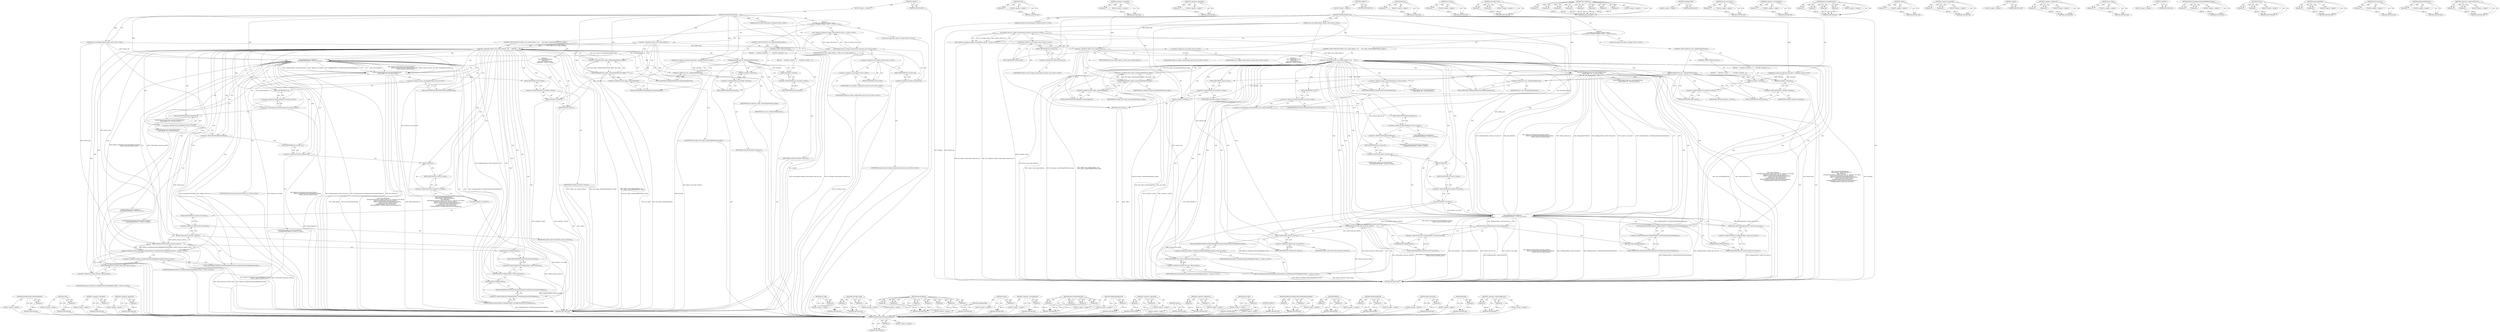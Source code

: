 digraph "&lt;operator&gt;.indirectFieldAccess" {
vulnerable_211 [label=<(METHOD,GetWebContentsGetterForRequest)>];
vulnerable_212 [label=<(PARAM,p1)>];
vulnerable_213 [label=<(BLOCK,&lt;empty&gt;,&lt;empty&gt;)>];
vulnerable_214 [label=<(METHOD_RETURN,ANY)>];
vulnerable_195 [label=<(METHOD,GURL)>];
vulnerable_196 [label=<(PARAM,p1)>];
vulnerable_197 [label=<(BLOCK,&lt;empty&gt;,&lt;empty&gt;)>];
vulnerable_198 [label=<(METHOD_RETURN,ANY)>];
vulnerable_144 [label=<(METHOD,&lt;operator&gt;.logicalNot)>];
vulnerable_145 [label=<(PARAM,p1)>];
vulnerable_146 [label=<(BLOCK,&lt;empty&gt;,&lt;empty&gt;)>];
vulnerable_147 [label=<(METHOD_RETURN,ANY)>];
vulnerable_174 [label=<(METHOD,&lt;operator&gt;.addressOf)>];
vulnerable_175 [label=<(PARAM,p1)>];
vulnerable_176 [label=<(BLOCK,&lt;empty&gt;,&lt;empty&gt;)>];
vulnerable_177 [label=<(METHOD_RETURN,ANY)>];
vulnerable_6 [label=<(METHOD,&lt;global&gt;)<SUB>1</SUB>>];
vulnerable_7 [label=<(BLOCK,&lt;empty&gt;,&lt;empty&gt;)<SUB>1</SUB>>];
vulnerable_8 [label=<(METHOD,OnRequestRedirected)<SUB>1</SUB>>];
vulnerable_9 [label="<(PARAM,const net::RedirectInfo&amp; redirect_info)<SUB>2</SUB>>"];
vulnerable_10 [label="<(PARAM,network::ResourceResponse* response)<SUB>3</SUB>>"];
vulnerable_11 [label="<(PARAM,std::unique_ptr&lt;ResourceController&gt; controller)<SUB>4</SUB>>"];
vulnerable_12 [label="<(BLOCK,{
  url::Origin new_origin(url::Origin::Create(...,{
  url::Origin new_origin(url::Origin::Create(...)<SUB>4</SUB>>"];
vulnerable_13 [label="<(LOCAL,url.Origin new_origin: url.Origin)<SUB>5</SUB>>"];
vulnerable_14 [label="<(new_origin,new_origin(url::Origin::Create(redirect_info.ne...)<SUB>5</SUB>>"];
vulnerable_15 [label="<(url.Origin.Create,url::Origin::Create(redirect_info.new_url))<SUB>5</SUB>>"];
vulnerable_16 [label="<(&lt;operator&gt;.fieldAccess,url::Origin::Create)<SUB>5</SUB>>"];
vulnerable_17 [label="<(&lt;operator&gt;.fieldAccess,url::Origin)<SUB>5</SUB>>"];
vulnerable_18 [label="<(IDENTIFIER,url,url::Origin::Create(redirect_info.new_url))<SUB>5</SUB>>"];
vulnerable_19 [label="<(IDENTIFIER,Origin,url::Origin::Create(redirect_info.new_url))<SUB>5</SUB>>"];
vulnerable_20 [label=<(FIELD_IDENTIFIER,Create,Create)<SUB>5</SUB>>];
vulnerable_21 [label=<(&lt;operator&gt;.fieldAccess,redirect_info.new_url)<SUB>5</SUB>>];
vulnerable_22 [label="<(IDENTIFIER,redirect_info,url::Origin::Create(redirect_info.new_url))<SUB>5</SUB>>"];
vulnerable_23 [label=<(FIELD_IDENTIFIER,new_url,new_url)<SUB>5</SUB>>];
vulnerable_24 [label=<(CONTROL_STRUCTURE,IF,if (!follow_cross_origin_redirects_ &amp;&amp;
      !first_origin_.IsSameOriginWith(new_origin)))<SUB>6</SUB>>];
vulnerable_25 [label=<(&lt;operator&gt;.logicalAnd,!follow_cross_origin_redirects_ &amp;&amp;
      !first...)<SUB>6</SUB>>];
vulnerable_26 [label=<(&lt;operator&gt;.logicalNot,!follow_cross_origin_redirects_)<SUB>6</SUB>>];
vulnerable_27 [label=<(IDENTIFIER,follow_cross_origin_redirects_,!follow_cross_origin_redirects_)<SUB>6</SUB>>];
vulnerable_28 [label=<(&lt;operator&gt;.logicalNot,!first_origin_.IsSameOriginWith(new_origin))<SUB>7</SUB>>];
vulnerable_29 [label=<(IsSameOriginWith,first_origin_.IsSameOriginWith(new_origin))<SUB>7</SUB>>];
vulnerable_30 [label=<(&lt;operator&gt;.fieldAccess,first_origin_.IsSameOriginWith)<SUB>7</SUB>>];
vulnerable_31 [label=<(IDENTIFIER,first_origin_,first_origin_.IsSameOriginWith(new_origin))<SUB>7</SUB>>];
vulnerable_32 [label=<(FIELD_IDENTIFIER,IsSameOriginWith,IsSameOriginWith)<SUB>7</SUB>>];
vulnerable_33 [label=<(IDENTIFIER,new_origin,first_origin_.IsSameOriginWith(new_origin))<SUB>7</SUB>>];
vulnerable_34 [label="<(BLOCK,{
    base::PostTaskWithTraits(
        FROM_HE...,{
    base::PostTaskWithTraits(
        FROM_HE...)<SUB>7</SUB>>"];
vulnerable_35 [label="<(base.PostTaskWithTraits,base::PostTaskWithTraits(
        FROM_HERE, {B...)<SUB>8</SUB>>"];
vulnerable_36 [label="<(&lt;operator&gt;.fieldAccess,base::PostTaskWithTraits)<SUB>8</SUB>>"];
vulnerable_37 [label="<(IDENTIFIER,base,base::PostTaskWithTraits(
        FROM_HERE, {B...)<SUB>8</SUB>>"];
vulnerable_38 [label=<(FIELD_IDENTIFIER,PostTaskWithTraits,PostTaskWithTraits)<SUB>8</SUB>>];
vulnerable_39 [label="<(IDENTIFIER,FROM_HERE,base::PostTaskWithTraits(
        FROM_HERE, {B...)<SUB>9</SUB>>"];
vulnerable_40 [label="<(&lt;operator&gt;.arrayInitializer,{BrowserThread::UI})<SUB>9</SUB>>"];
vulnerable_41 [label="<(&lt;operator&gt;.fieldAccess,BrowserThread::UI)<SUB>9</SUB>>"];
vulnerable_42 [label="<(IDENTIFIER,BrowserThread,{BrowserThread::UI})<SUB>9</SUB>>"];
vulnerable_43 [label=<(FIELD_IDENTIFIER,UI,UI)<SUB>9</SUB>>];
vulnerable_44 [label="<(base.BindOnce,base::BindOnce(
            &amp;NavigateOnUIThread...)<SUB>10</SUB>>"];
vulnerable_45 [label="<(&lt;operator&gt;.fieldAccess,base::BindOnce)<SUB>10</SUB>>"];
vulnerable_46 [label="<(IDENTIFIER,base,base::BindOnce(
            &amp;NavigateOnUIThread...)<SUB>10</SUB>>"];
vulnerable_47 [label=<(FIELD_IDENTIFIER,BindOnce,BindOnce)<SUB>10</SUB>>];
vulnerable_48 [label=<(&lt;operator&gt;.addressOf,&amp;NavigateOnUIThread)<SUB>11</SUB>>];
vulnerable_49 [label="<(IDENTIFIER,NavigateOnUIThread,base::BindOnce(
            &amp;NavigateOnUIThread...)<SUB>11</SUB>>"];
vulnerable_50 [label=<(&lt;operator&gt;.fieldAccess,redirect_info.new_url)<SUB>11</SUB>>];
vulnerable_51 [label="<(IDENTIFIER,redirect_info,base::BindOnce(
            &amp;NavigateOnUIThread...)<SUB>11</SUB>>"];
vulnerable_52 [label=<(FIELD_IDENTIFIER,new_url,new_url)<SUB>11</SUB>>];
vulnerable_53 [label=<(url_chain,request()-&gt;url_chain())<SUB>11</SUB>>];
vulnerable_54 [label=<(&lt;operator&gt;.indirectFieldAccess,request()-&gt;url_chain)<SUB>11</SUB>>];
vulnerable_55 [label=<(request,request())<SUB>11</SUB>>];
vulnerable_56 [label=<(FIELD_IDENTIFIER,url_chain,url_chain)<SUB>11</SUB>>];
vulnerable_57 [label=<(Referrer,Referrer(GURL(redirect_info.new_referrer),
    ...)<SUB>12</SUB>>];
vulnerable_58 [label=<(GURL,GURL(redirect_info.new_referrer))<SUB>12</SUB>>];
vulnerable_59 [label=<(&lt;operator&gt;.fieldAccess,redirect_info.new_referrer)<SUB>12</SUB>>];
vulnerable_60 [label=<(IDENTIFIER,redirect_info,GURL(redirect_info.new_referrer))<SUB>12</SUB>>];
vulnerable_61 [label=<(FIELD_IDENTIFIER,new_referrer,new_referrer)<SUB>12</SUB>>];
vulnerable_62 [label="<(Referrer.NetReferrerPolicyToBlinkReferrerPolicy,Referrer::NetReferrerPolicyToBlinkReferrerPolic...)<SUB>13</SUB>>"];
vulnerable_63 [label="<(&lt;operator&gt;.fieldAccess,Referrer::NetReferrerPolicyToBlinkReferrerPolicy)<SUB>13</SUB>>"];
vulnerable_64 [label="<(IDENTIFIER,Referrer,Referrer::NetReferrerPolicyToBlinkReferrerPolic...)<SUB>13</SUB>>"];
vulnerable_65 [label=<(FIELD_IDENTIFIER,NetReferrerPolicyToBlinkReferrerPolicy,NetReferrerPolicyToBlinkReferrerPolicy)<SUB>13</SUB>>];
vulnerable_66 [label=<(&lt;operator&gt;.fieldAccess,redirect_info.new_referrer_policy)<SUB>14</SUB>>];
vulnerable_67 [label="<(IDENTIFIER,redirect_info,Referrer::NetReferrerPolicyToBlinkReferrerPolic...)<SUB>14</SUB>>"];
vulnerable_68 [label=<(FIELD_IDENTIFIER,new_referrer_policy,new_referrer_policy)<SUB>14</SUB>>];
vulnerable_69 [label=<(HasUserGesture,GetRequestInfo()-&gt;HasUserGesture())<SUB>15</SUB>>];
vulnerable_70 [label=<(&lt;operator&gt;.indirectFieldAccess,GetRequestInfo()-&gt;HasUserGesture)<SUB>15</SUB>>];
vulnerable_71 [label=<(GetRequestInfo,GetRequestInfo())<SUB>15</SUB>>];
vulnerable_72 [label=<(FIELD_IDENTIFIER,HasUserGesture,HasUserGesture)<SUB>15</SUB>>];
vulnerable_73 [label=<(GetWebContentsGetterForRequest,GetRequestInfo()-&gt;GetWebContentsGetterForRequest())<SUB>16</SUB>>];
vulnerable_74 [label=<(&lt;operator&gt;.indirectFieldAccess,GetRequestInfo()-&gt;GetWebContentsGetterForRequest)<SUB>16</SUB>>];
vulnerable_75 [label=<(GetRequestInfo,GetRequestInfo())<SUB>16</SUB>>];
vulnerable_76 [label=<(FIELD_IDENTIFIER,GetWebContentsGetterForRequest,GetWebContentsGetterForRequest)<SUB>16</SUB>>];
vulnerable_77 [label=<(Cancel,controller-&gt;Cancel())<SUB>17</SUB>>];
vulnerable_78 [label=<(&lt;operator&gt;.indirectFieldAccess,controller-&gt;Cancel)<SUB>17</SUB>>];
vulnerable_79 [label=<(IDENTIFIER,controller,controller-&gt;Cancel())<SUB>17</SUB>>];
vulnerable_80 [label=<(FIELD_IDENTIFIER,Cancel,Cancel)<SUB>17</SUB>>];
vulnerable_81 [label=<(RETURN,return;,return;)<SUB>18</SUB>>];
vulnerable_82 [label=<(CONTROL_STRUCTURE,IF,if (core_.OnRequestRedirected()))<SUB>20</SUB>>];
vulnerable_83 [label=<(OnRequestRedirected,core_.OnRequestRedirected())<SUB>20</SUB>>];
vulnerable_84 [label=<(&lt;operator&gt;.fieldAccess,core_.OnRequestRedirected)<SUB>20</SUB>>];
vulnerable_85 [label=<(IDENTIFIER,core_,core_.OnRequestRedirected())<SUB>20</SUB>>];
vulnerable_86 [label=<(FIELD_IDENTIFIER,OnRequestRedirected,OnRequestRedirected)<SUB>20</SUB>>];
vulnerable_87 [label=<(BLOCK,{
    controller-&gt;Resume();
  },{
    controller-&gt;Resume();
  })<SUB>20</SUB>>];
vulnerable_88 [label=<(Resume,controller-&gt;Resume())<SUB>21</SUB>>];
vulnerable_89 [label=<(&lt;operator&gt;.indirectFieldAccess,controller-&gt;Resume)<SUB>21</SUB>>];
vulnerable_90 [label=<(IDENTIFIER,controller,controller-&gt;Resume())<SUB>21</SUB>>];
vulnerable_91 [label=<(FIELD_IDENTIFIER,Resume,Resume)<SUB>21</SUB>>];
vulnerable_92 [label=<(CONTROL_STRUCTURE,ELSE,else)<SUB>22</SUB>>];
vulnerable_93 [label=<(BLOCK,{
    controller-&gt;Cancel();
  },{
    controller-&gt;Cancel();
  })<SUB>22</SUB>>];
vulnerable_94 [label=<(Cancel,controller-&gt;Cancel())<SUB>23</SUB>>];
vulnerable_95 [label=<(&lt;operator&gt;.indirectFieldAccess,controller-&gt;Cancel)<SUB>23</SUB>>];
vulnerable_96 [label=<(IDENTIFIER,controller,controller-&gt;Cancel())<SUB>23</SUB>>];
vulnerable_97 [label=<(FIELD_IDENTIFIER,Cancel,Cancel)<SUB>23</SUB>>];
vulnerable_98 [label=<(METHOD_RETURN,void)<SUB>1</SUB>>];
vulnerable_100 [label=<(METHOD_RETURN,ANY)<SUB>1</SUB>>];
vulnerable_178 [label=<(METHOD,url_chain)>];
vulnerable_179 [label=<(PARAM,p1)>];
vulnerable_180 [label=<(BLOCK,&lt;empty&gt;,&lt;empty&gt;)>];
vulnerable_181 [label=<(METHOD_RETURN,ANY)>];
vulnerable_129 [label=<(METHOD,url.Origin.Create)>];
vulnerable_130 [label=<(PARAM,p1)>];
vulnerable_131 [label=<(PARAM,p2)>];
vulnerable_132 [label=<(BLOCK,&lt;empty&gt;,&lt;empty&gt;)>];
vulnerable_133 [label=<(METHOD_RETURN,ANY)>];
vulnerable_164 [label=<(METHOD,base.BindOnce)>];
vulnerable_165 [label=<(PARAM,p1)>];
vulnerable_166 [label=<(PARAM,p2)>];
vulnerable_167 [label=<(PARAM,p3)>];
vulnerable_168 [label=<(PARAM,p4)>];
vulnerable_169 [label=<(PARAM,p5)>];
vulnerable_170 [label=<(PARAM,p6)>];
vulnerable_171 [label=<(PARAM,p7)>];
vulnerable_172 [label=<(BLOCK,&lt;empty&gt;,&lt;empty&gt;)>];
vulnerable_173 [label=<(METHOD_RETURN,ANY)>];
vulnerable_208 [label=<(METHOD,GetRequestInfo)>];
vulnerable_209 [label=<(BLOCK,&lt;empty&gt;,&lt;empty&gt;)>];
vulnerable_210 [label=<(METHOD_RETURN,ANY)>];
vulnerable_215 [label=<(METHOD,Cancel)>];
vulnerable_216 [label=<(PARAM,p1)>];
vulnerable_217 [label=<(BLOCK,&lt;empty&gt;,&lt;empty&gt;)>];
vulnerable_218 [label=<(METHOD_RETURN,ANY)>];
vulnerable_160 [label=<(METHOD,&lt;operator&gt;.arrayInitializer)>];
vulnerable_161 [label=<(PARAM,p1)>];
vulnerable_162 [label=<(BLOCK,&lt;empty&gt;,&lt;empty&gt;)>];
vulnerable_163 [label=<(METHOD_RETURN,ANY)>];
vulnerable_153 [label=<(METHOD,base.PostTaskWithTraits)>];
vulnerable_154 [label=<(PARAM,p1)>];
vulnerable_155 [label=<(PARAM,p2)>];
vulnerable_156 [label=<(PARAM,p3)>];
vulnerable_157 [label=<(PARAM,p4)>];
vulnerable_158 [label=<(BLOCK,&lt;empty&gt;,&lt;empty&gt;)>];
vulnerable_159 [label=<(METHOD_RETURN,ANY)>];
vulnerable_219 [label=<(METHOD,OnRequestRedirected)>];
vulnerable_220 [label=<(PARAM,p1)>];
vulnerable_221 [label=<(BLOCK,&lt;empty&gt;,&lt;empty&gt;)>];
vulnerable_222 [label=<(METHOD_RETURN,ANY)>];
vulnerable_139 [label=<(METHOD,&lt;operator&gt;.logicalAnd)>];
vulnerable_140 [label=<(PARAM,p1)>];
vulnerable_141 [label=<(PARAM,p2)>];
vulnerable_142 [label=<(BLOCK,&lt;empty&gt;,&lt;empty&gt;)>];
vulnerable_143 [label=<(METHOD_RETURN,ANY)>];
vulnerable_187 [label=<(METHOD,request)>];
vulnerable_188 [label=<(BLOCK,&lt;empty&gt;,&lt;empty&gt;)>];
vulnerable_189 [label=<(METHOD_RETURN,ANY)>];
vulnerable_134 [label=<(METHOD,&lt;operator&gt;.fieldAccess)>];
vulnerable_135 [label=<(PARAM,p1)>];
vulnerable_136 [label=<(PARAM,p2)>];
vulnerable_137 [label=<(BLOCK,&lt;empty&gt;,&lt;empty&gt;)>];
vulnerable_138 [label=<(METHOD_RETURN,ANY)>];
vulnerable_125 [label=<(METHOD,new_origin)>];
vulnerable_126 [label=<(PARAM,p1)>];
vulnerable_127 [label=<(BLOCK,&lt;empty&gt;,&lt;empty&gt;)>];
vulnerable_128 [label=<(METHOD_RETURN,ANY)>];
vulnerable_119 [label=<(METHOD,&lt;global&gt;)<SUB>1</SUB>>];
vulnerable_120 [label=<(BLOCK,&lt;empty&gt;,&lt;empty&gt;)>];
vulnerable_121 [label=<(METHOD_RETURN,ANY)>];
vulnerable_199 [label=<(METHOD,Referrer.NetReferrerPolicyToBlinkReferrerPolicy)>];
vulnerable_200 [label=<(PARAM,p1)>];
vulnerable_201 [label=<(PARAM,p2)>];
vulnerable_202 [label=<(BLOCK,&lt;empty&gt;,&lt;empty&gt;)>];
vulnerable_203 [label=<(METHOD_RETURN,ANY)>];
vulnerable_190 [label=<(METHOD,Referrer)>];
vulnerable_191 [label=<(PARAM,p1)>];
vulnerable_192 [label=<(PARAM,p2)>];
vulnerable_193 [label=<(BLOCK,&lt;empty&gt;,&lt;empty&gt;)>];
vulnerable_194 [label=<(METHOD_RETURN,ANY)>];
vulnerable_148 [label=<(METHOD,IsSameOriginWith)>];
vulnerable_149 [label=<(PARAM,p1)>];
vulnerable_150 [label=<(PARAM,p2)>];
vulnerable_151 [label=<(BLOCK,&lt;empty&gt;,&lt;empty&gt;)>];
vulnerable_152 [label=<(METHOD_RETURN,ANY)>];
vulnerable_204 [label=<(METHOD,HasUserGesture)>];
vulnerable_205 [label=<(PARAM,p1)>];
vulnerable_206 [label=<(BLOCK,&lt;empty&gt;,&lt;empty&gt;)>];
vulnerable_207 [label=<(METHOD_RETURN,ANY)>];
vulnerable_223 [label=<(METHOD,Resume)>];
vulnerable_224 [label=<(PARAM,p1)>];
vulnerable_225 [label=<(BLOCK,&lt;empty&gt;,&lt;empty&gt;)>];
vulnerable_226 [label=<(METHOD_RETURN,ANY)>];
vulnerable_182 [label=<(METHOD,&lt;operator&gt;.indirectFieldAccess)>];
vulnerable_183 [label=<(PARAM,p1)>];
vulnerable_184 [label=<(PARAM,p2)>];
vulnerable_185 [label=<(BLOCK,&lt;empty&gt;,&lt;empty&gt;)>];
vulnerable_186 [label=<(METHOD_RETURN,ANY)>];
fixed_216 [label=<(METHOD,GetWebContentsGetterForRequest)>];
fixed_217 [label=<(PARAM,p1)>];
fixed_218 [label=<(BLOCK,&lt;empty&gt;,&lt;empty&gt;)>];
fixed_219 [label=<(METHOD_RETURN,ANY)>];
fixed_200 [label=<(METHOD,GURL)>];
fixed_201 [label=<(PARAM,p1)>];
fixed_202 [label=<(BLOCK,&lt;empty&gt;,&lt;empty&gt;)>];
fixed_203 [label=<(METHOD_RETURN,ANY)>];
fixed_148 [label=<(METHOD,&lt;operator&gt;.logicalNot)>];
fixed_149 [label=<(PARAM,p1)>];
fixed_150 [label=<(BLOCK,&lt;empty&gt;,&lt;empty&gt;)>];
fixed_151 [label=<(METHOD_RETURN,ANY)>];
fixed_179 [label=<(METHOD,&lt;operator&gt;.addressOf)>];
fixed_180 [label=<(PARAM,p1)>];
fixed_181 [label=<(BLOCK,&lt;empty&gt;,&lt;empty&gt;)>];
fixed_182 [label=<(METHOD_RETURN,ANY)>];
fixed_6 [label=<(METHOD,&lt;global&gt;)<SUB>1</SUB>>];
fixed_7 [label=<(BLOCK,&lt;empty&gt;,&lt;empty&gt;)<SUB>1</SUB>>];
fixed_8 [label=<(METHOD,OnRequestRedirected)<SUB>1</SUB>>];
fixed_9 [label="<(PARAM,const net::RedirectInfo&amp; redirect_info)<SUB>2</SUB>>"];
fixed_10 [label="<(PARAM,network::ResourceResponse* response)<SUB>3</SUB>>"];
fixed_11 [label="<(PARAM,std::unique_ptr&lt;ResourceController&gt; controller)<SUB>4</SUB>>"];
fixed_12 [label="<(BLOCK,{
  url::Origin new_origin(url::Origin::Create(...,{
  url::Origin new_origin(url::Origin::Create(...)<SUB>4</SUB>>"];
fixed_13 [label="<(LOCAL,url.Origin new_origin: url.Origin)<SUB>5</SUB>>"];
fixed_14 [label="<(new_origin,new_origin(url::Origin::Create(redirect_info.ne...)<SUB>5</SUB>>"];
fixed_15 [label="<(url.Origin.Create,url::Origin::Create(redirect_info.new_url))<SUB>5</SUB>>"];
fixed_16 [label="<(&lt;operator&gt;.fieldAccess,url::Origin::Create)<SUB>5</SUB>>"];
fixed_17 [label="<(&lt;operator&gt;.fieldAccess,url::Origin)<SUB>5</SUB>>"];
fixed_18 [label="<(IDENTIFIER,url,url::Origin::Create(redirect_info.new_url))<SUB>5</SUB>>"];
fixed_19 [label="<(IDENTIFIER,Origin,url::Origin::Create(redirect_info.new_url))<SUB>5</SUB>>"];
fixed_20 [label=<(FIELD_IDENTIFIER,Create,Create)<SUB>5</SUB>>];
fixed_21 [label=<(&lt;operator&gt;.fieldAccess,redirect_info.new_url)<SUB>5</SUB>>];
fixed_22 [label="<(IDENTIFIER,redirect_info,url::Origin::Create(redirect_info.new_url))<SUB>5</SUB>>"];
fixed_23 [label=<(FIELD_IDENTIFIER,new_url,new_url)<SUB>5</SUB>>];
fixed_24 [label=<(CONTROL_STRUCTURE,IF,if (!follow_cross_origin_redirects_ &amp;&amp;
      !first_origin_.IsSameOriginWith(new_origin)))<SUB>6</SUB>>];
fixed_25 [label=<(&lt;operator&gt;.logicalAnd,!follow_cross_origin_redirects_ &amp;&amp;
      !first...)<SUB>6</SUB>>];
fixed_26 [label=<(&lt;operator&gt;.logicalNot,!follow_cross_origin_redirects_)<SUB>6</SUB>>];
fixed_27 [label=<(IDENTIFIER,follow_cross_origin_redirects_,!follow_cross_origin_redirects_)<SUB>6</SUB>>];
fixed_28 [label=<(&lt;operator&gt;.logicalNot,!first_origin_.IsSameOriginWith(new_origin))<SUB>7</SUB>>];
fixed_29 [label=<(IsSameOriginWith,first_origin_.IsSameOriginWith(new_origin))<SUB>7</SUB>>];
fixed_30 [label=<(&lt;operator&gt;.fieldAccess,first_origin_.IsSameOriginWith)<SUB>7</SUB>>];
fixed_31 [label=<(IDENTIFIER,first_origin_,first_origin_.IsSameOriginWith(new_origin))<SUB>7</SUB>>];
fixed_32 [label=<(FIELD_IDENTIFIER,IsSameOriginWith,IsSameOriginWith)<SUB>7</SUB>>];
fixed_33 [label=<(IDENTIFIER,new_origin,first_origin_.IsSameOriginWith(new_origin))<SUB>7</SUB>>];
fixed_34 [label="<(BLOCK,{
    base::PostTaskWithTraits(
        FROM_HE...,{
    base::PostTaskWithTraits(
        FROM_HE...)<SUB>7</SUB>>"];
fixed_35 [label="<(base.PostTaskWithTraits,base::PostTaskWithTraits(
        FROM_HERE, {B...)<SUB>8</SUB>>"];
fixed_36 [label="<(&lt;operator&gt;.fieldAccess,base::PostTaskWithTraits)<SUB>8</SUB>>"];
fixed_37 [label="<(IDENTIFIER,base,base::PostTaskWithTraits(
        FROM_HERE, {B...)<SUB>8</SUB>>"];
fixed_38 [label=<(FIELD_IDENTIFIER,PostTaskWithTraits,PostTaskWithTraits)<SUB>8</SUB>>];
fixed_39 [label="<(IDENTIFIER,FROM_HERE,base::PostTaskWithTraits(
        FROM_HERE, {B...)<SUB>9</SUB>>"];
fixed_40 [label="<(&lt;operator&gt;.arrayInitializer,{BrowserThread::UI})<SUB>9</SUB>>"];
fixed_41 [label="<(&lt;operator&gt;.fieldAccess,BrowserThread::UI)<SUB>9</SUB>>"];
fixed_42 [label="<(IDENTIFIER,BrowserThread,{BrowserThread::UI})<SUB>9</SUB>>"];
fixed_43 [label=<(FIELD_IDENTIFIER,UI,UI)<SUB>9</SUB>>];
fixed_44 [label="<(base.BindOnce,base::BindOnce(
            &amp;NavigateOnUIThread...)<SUB>10</SUB>>"];
fixed_45 [label="<(&lt;operator&gt;.fieldAccess,base::BindOnce)<SUB>10</SUB>>"];
fixed_46 [label="<(IDENTIFIER,base,base::BindOnce(
            &amp;NavigateOnUIThread...)<SUB>10</SUB>>"];
fixed_47 [label=<(FIELD_IDENTIFIER,BindOnce,BindOnce)<SUB>10</SUB>>];
fixed_48 [label=<(&lt;operator&gt;.addressOf,&amp;NavigateOnUIThread)<SUB>11</SUB>>];
fixed_49 [label="<(IDENTIFIER,NavigateOnUIThread,base::BindOnce(
            &amp;NavigateOnUIThread...)<SUB>11</SUB>>"];
fixed_50 [label=<(&lt;operator&gt;.fieldAccess,redirect_info.new_url)<SUB>11</SUB>>];
fixed_51 [label="<(IDENTIFIER,redirect_info,base::BindOnce(
            &amp;NavigateOnUIThread...)<SUB>11</SUB>>"];
fixed_52 [label=<(FIELD_IDENTIFIER,new_url,new_url)<SUB>11</SUB>>];
fixed_53 [label=<(url_chain,request()-&gt;url_chain())<SUB>11</SUB>>];
fixed_54 [label=<(&lt;operator&gt;.indirectFieldAccess,request()-&gt;url_chain)<SUB>11</SUB>>];
fixed_55 [label=<(request,request())<SUB>11</SUB>>];
fixed_56 [label=<(FIELD_IDENTIFIER,url_chain,url_chain)<SUB>11</SUB>>];
fixed_57 [label=<(Referrer,Referrer(GURL(redirect_info.new_referrer),
    ...)<SUB>12</SUB>>];
fixed_58 [label=<(GURL,GURL(redirect_info.new_referrer))<SUB>12</SUB>>];
fixed_59 [label=<(&lt;operator&gt;.fieldAccess,redirect_info.new_referrer)<SUB>12</SUB>>];
fixed_60 [label=<(IDENTIFIER,redirect_info,GURL(redirect_info.new_referrer))<SUB>12</SUB>>];
fixed_61 [label=<(FIELD_IDENTIFIER,new_referrer,new_referrer)<SUB>12</SUB>>];
fixed_62 [label="<(Referrer.NetReferrerPolicyToBlinkReferrerPolicy,Referrer::NetReferrerPolicyToBlinkReferrerPolic...)<SUB>13</SUB>>"];
fixed_63 [label="<(&lt;operator&gt;.fieldAccess,Referrer::NetReferrerPolicyToBlinkReferrerPolicy)<SUB>13</SUB>>"];
fixed_64 [label="<(IDENTIFIER,Referrer,Referrer::NetReferrerPolicyToBlinkReferrerPolic...)<SUB>13</SUB>>"];
fixed_65 [label=<(FIELD_IDENTIFIER,NetReferrerPolicyToBlinkReferrerPolicy,NetReferrerPolicyToBlinkReferrerPolicy)<SUB>13</SUB>>];
fixed_66 [label=<(&lt;operator&gt;.fieldAccess,redirect_info.new_referrer_policy)<SUB>14</SUB>>];
fixed_67 [label="<(IDENTIFIER,redirect_info,Referrer::NetReferrerPolicyToBlinkReferrerPolic...)<SUB>14</SUB>>"];
fixed_68 [label=<(FIELD_IDENTIFIER,new_referrer_policy,new_referrer_policy)<SUB>14</SUB>>];
fixed_69 [label=<(HasUserGesture,GetRequestInfo()-&gt;HasUserGesture())<SUB>15</SUB>>];
fixed_70 [label=<(&lt;operator&gt;.indirectFieldAccess,GetRequestInfo()-&gt;HasUserGesture)<SUB>15</SUB>>];
fixed_71 [label=<(GetRequestInfo,GetRequestInfo())<SUB>15</SUB>>];
fixed_72 [label=<(FIELD_IDENTIFIER,HasUserGesture,HasUserGesture)<SUB>15</SUB>>];
fixed_73 [label=<(GetWebContentsGetterForRequest,GetRequestInfo()-&gt;GetWebContentsGetterForRequest())<SUB>16</SUB>>];
fixed_74 [label=<(&lt;operator&gt;.indirectFieldAccess,GetRequestInfo()-&gt;GetWebContentsGetterForRequest)<SUB>16</SUB>>];
fixed_75 [label=<(GetRequestInfo,GetRequestInfo())<SUB>16</SUB>>];
fixed_76 [label=<(FIELD_IDENTIFIER,GetWebContentsGetterForRequest,GetWebContentsGetterForRequest)<SUB>16</SUB>>];
fixed_77 [label=<(frame_tree_node_id,GetRequestInfo()-&gt;frame_tree_node_id())<SUB>17</SUB>>];
fixed_78 [label=<(&lt;operator&gt;.indirectFieldAccess,GetRequestInfo()-&gt;frame_tree_node_id)<SUB>17</SUB>>];
fixed_79 [label=<(GetRequestInfo,GetRequestInfo())<SUB>17</SUB>>];
fixed_80 [label=<(FIELD_IDENTIFIER,frame_tree_node_id,frame_tree_node_id)<SUB>17</SUB>>];
fixed_81 [label=<(Cancel,controller-&gt;Cancel())<SUB>18</SUB>>];
fixed_82 [label=<(&lt;operator&gt;.indirectFieldAccess,controller-&gt;Cancel)<SUB>18</SUB>>];
fixed_83 [label=<(IDENTIFIER,controller,controller-&gt;Cancel())<SUB>18</SUB>>];
fixed_84 [label=<(FIELD_IDENTIFIER,Cancel,Cancel)<SUB>18</SUB>>];
fixed_85 [label=<(RETURN,return;,return;)<SUB>19</SUB>>];
fixed_86 [label=<(CONTROL_STRUCTURE,IF,if (core_.OnRequestRedirected()))<SUB>21</SUB>>];
fixed_87 [label=<(OnRequestRedirected,core_.OnRequestRedirected())<SUB>21</SUB>>];
fixed_88 [label=<(&lt;operator&gt;.fieldAccess,core_.OnRequestRedirected)<SUB>21</SUB>>];
fixed_89 [label=<(IDENTIFIER,core_,core_.OnRequestRedirected())<SUB>21</SUB>>];
fixed_90 [label=<(FIELD_IDENTIFIER,OnRequestRedirected,OnRequestRedirected)<SUB>21</SUB>>];
fixed_91 [label=<(BLOCK,{
    controller-&gt;Resume();
  },{
    controller-&gt;Resume();
  })<SUB>21</SUB>>];
fixed_92 [label=<(Resume,controller-&gt;Resume())<SUB>22</SUB>>];
fixed_93 [label=<(&lt;operator&gt;.indirectFieldAccess,controller-&gt;Resume)<SUB>22</SUB>>];
fixed_94 [label=<(IDENTIFIER,controller,controller-&gt;Resume())<SUB>22</SUB>>];
fixed_95 [label=<(FIELD_IDENTIFIER,Resume,Resume)<SUB>22</SUB>>];
fixed_96 [label=<(CONTROL_STRUCTURE,ELSE,else)<SUB>23</SUB>>];
fixed_97 [label=<(BLOCK,{
    controller-&gt;Cancel();
  },{
    controller-&gt;Cancel();
  })<SUB>23</SUB>>];
fixed_98 [label=<(Cancel,controller-&gt;Cancel())<SUB>24</SUB>>];
fixed_99 [label=<(&lt;operator&gt;.indirectFieldAccess,controller-&gt;Cancel)<SUB>24</SUB>>];
fixed_100 [label=<(IDENTIFIER,controller,controller-&gt;Cancel())<SUB>24</SUB>>];
fixed_101 [label=<(FIELD_IDENTIFIER,Cancel,Cancel)<SUB>24</SUB>>];
fixed_102 [label=<(METHOD_RETURN,void)<SUB>1</SUB>>];
fixed_104 [label=<(METHOD_RETURN,ANY)<SUB>1</SUB>>];
fixed_232 [label=<(METHOD,Resume)>];
fixed_233 [label=<(PARAM,p1)>];
fixed_234 [label=<(BLOCK,&lt;empty&gt;,&lt;empty&gt;)>];
fixed_235 [label=<(METHOD_RETURN,ANY)>];
fixed_183 [label=<(METHOD,url_chain)>];
fixed_184 [label=<(PARAM,p1)>];
fixed_185 [label=<(BLOCK,&lt;empty&gt;,&lt;empty&gt;)>];
fixed_186 [label=<(METHOD_RETURN,ANY)>];
fixed_133 [label=<(METHOD,url.Origin.Create)>];
fixed_134 [label=<(PARAM,p1)>];
fixed_135 [label=<(PARAM,p2)>];
fixed_136 [label=<(BLOCK,&lt;empty&gt;,&lt;empty&gt;)>];
fixed_137 [label=<(METHOD_RETURN,ANY)>];
fixed_168 [label=<(METHOD,base.BindOnce)>];
fixed_169 [label=<(PARAM,p1)>];
fixed_170 [label=<(PARAM,p2)>];
fixed_171 [label=<(PARAM,p3)>];
fixed_172 [label=<(PARAM,p4)>];
fixed_173 [label=<(PARAM,p5)>];
fixed_174 [label=<(PARAM,p6)>];
fixed_175 [label=<(PARAM,p7)>];
fixed_176 [label=<(PARAM,p8)>];
fixed_177 [label=<(BLOCK,&lt;empty&gt;,&lt;empty&gt;)>];
fixed_178 [label=<(METHOD_RETURN,ANY)>];
fixed_213 [label=<(METHOD,GetRequestInfo)>];
fixed_214 [label=<(BLOCK,&lt;empty&gt;,&lt;empty&gt;)>];
fixed_215 [label=<(METHOD_RETURN,ANY)>];
fixed_220 [label=<(METHOD,frame_tree_node_id)>];
fixed_221 [label=<(PARAM,p1)>];
fixed_222 [label=<(BLOCK,&lt;empty&gt;,&lt;empty&gt;)>];
fixed_223 [label=<(METHOD_RETURN,ANY)>];
fixed_164 [label=<(METHOD,&lt;operator&gt;.arrayInitializer)>];
fixed_165 [label=<(PARAM,p1)>];
fixed_166 [label=<(BLOCK,&lt;empty&gt;,&lt;empty&gt;)>];
fixed_167 [label=<(METHOD_RETURN,ANY)>];
fixed_157 [label=<(METHOD,base.PostTaskWithTraits)>];
fixed_158 [label=<(PARAM,p1)>];
fixed_159 [label=<(PARAM,p2)>];
fixed_160 [label=<(PARAM,p3)>];
fixed_161 [label=<(PARAM,p4)>];
fixed_162 [label=<(BLOCK,&lt;empty&gt;,&lt;empty&gt;)>];
fixed_163 [label=<(METHOD_RETURN,ANY)>];
fixed_224 [label=<(METHOD,Cancel)>];
fixed_225 [label=<(PARAM,p1)>];
fixed_226 [label=<(BLOCK,&lt;empty&gt;,&lt;empty&gt;)>];
fixed_227 [label=<(METHOD_RETURN,ANY)>];
fixed_143 [label=<(METHOD,&lt;operator&gt;.logicalAnd)>];
fixed_144 [label=<(PARAM,p1)>];
fixed_145 [label=<(PARAM,p2)>];
fixed_146 [label=<(BLOCK,&lt;empty&gt;,&lt;empty&gt;)>];
fixed_147 [label=<(METHOD_RETURN,ANY)>];
fixed_192 [label=<(METHOD,request)>];
fixed_193 [label=<(BLOCK,&lt;empty&gt;,&lt;empty&gt;)>];
fixed_194 [label=<(METHOD_RETURN,ANY)>];
fixed_138 [label=<(METHOD,&lt;operator&gt;.fieldAccess)>];
fixed_139 [label=<(PARAM,p1)>];
fixed_140 [label=<(PARAM,p2)>];
fixed_141 [label=<(BLOCK,&lt;empty&gt;,&lt;empty&gt;)>];
fixed_142 [label=<(METHOD_RETURN,ANY)>];
fixed_129 [label=<(METHOD,new_origin)>];
fixed_130 [label=<(PARAM,p1)>];
fixed_131 [label=<(BLOCK,&lt;empty&gt;,&lt;empty&gt;)>];
fixed_132 [label=<(METHOD_RETURN,ANY)>];
fixed_123 [label=<(METHOD,&lt;global&gt;)<SUB>1</SUB>>];
fixed_124 [label=<(BLOCK,&lt;empty&gt;,&lt;empty&gt;)>];
fixed_125 [label=<(METHOD_RETURN,ANY)>];
fixed_204 [label=<(METHOD,Referrer.NetReferrerPolicyToBlinkReferrerPolicy)>];
fixed_205 [label=<(PARAM,p1)>];
fixed_206 [label=<(PARAM,p2)>];
fixed_207 [label=<(BLOCK,&lt;empty&gt;,&lt;empty&gt;)>];
fixed_208 [label=<(METHOD_RETURN,ANY)>];
fixed_195 [label=<(METHOD,Referrer)>];
fixed_196 [label=<(PARAM,p1)>];
fixed_197 [label=<(PARAM,p2)>];
fixed_198 [label=<(BLOCK,&lt;empty&gt;,&lt;empty&gt;)>];
fixed_199 [label=<(METHOD_RETURN,ANY)>];
fixed_152 [label=<(METHOD,IsSameOriginWith)>];
fixed_153 [label=<(PARAM,p1)>];
fixed_154 [label=<(PARAM,p2)>];
fixed_155 [label=<(BLOCK,&lt;empty&gt;,&lt;empty&gt;)>];
fixed_156 [label=<(METHOD_RETURN,ANY)>];
fixed_209 [label=<(METHOD,HasUserGesture)>];
fixed_210 [label=<(PARAM,p1)>];
fixed_211 [label=<(BLOCK,&lt;empty&gt;,&lt;empty&gt;)>];
fixed_212 [label=<(METHOD_RETURN,ANY)>];
fixed_228 [label=<(METHOD,OnRequestRedirected)>];
fixed_229 [label=<(PARAM,p1)>];
fixed_230 [label=<(BLOCK,&lt;empty&gt;,&lt;empty&gt;)>];
fixed_231 [label=<(METHOD_RETURN,ANY)>];
fixed_187 [label=<(METHOD,&lt;operator&gt;.indirectFieldAccess)>];
fixed_188 [label=<(PARAM,p1)>];
fixed_189 [label=<(PARAM,p2)>];
fixed_190 [label=<(BLOCK,&lt;empty&gt;,&lt;empty&gt;)>];
fixed_191 [label=<(METHOD_RETURN,ANY)>];
vulnerable_211 -> vulnerable_212  [key=0, label="AST: "];
vulnerable_211 -> vulnerable_212  [key=1, label="DDG: "];
vulnerable_211 -> vulnerable_213  [key=0, label="AST: "];
vulnerable_211 -> vulnerable_214  [key=0, label="AST: "];
vulnerable_211 -> vulnerable_214  [key=1, label="CFG: "];
vulnerable_212 -> vulnerable_214  [key=0, label="DDG: p1"];
vulnerable_213 -> fixed_216  [key=0];
vulnerable_214 -> fixed_216  [key=0];
vulnerable_195 -> vulnerable_196  [key=0, label="AST: "];
vulnerable_195 -> vulnerable_196  [key=1, label="DDG: "];
vulnerable_195 -> vulnerable_197  [key=0, label="AST: "];
vulnerable_195 -> vulnerable_198  [key=0, label="AST: "];
vulnerable_195 -> vulnerable_198  [key=1, label="CFG: "];
vulnerable_196 -> vulnerable_198  [key=0, label="DDG: p1"];
vulnerable_197 -> fixed_216  [key=0];
vulnerable_198 -> fixed_216  [key=0];
vulnerable_144 -> vulnerable_145  [key=0, label="AST: "];
vulnerable_144 -> vulnerable_145  [key=1, label="DDG: "];
vulnerable_144 -> vulnerable_146  [key=0, label="AST: "];
vulnerable_144 -> vulnerable_147  [key=0, label="AST: "];
vulnerable_144 -> vulnerable_147  [key=1, label="CFG: "];
vulnerable_145 -> vulnerable_147  [key=0, label="DDG: p1"];
vulnerable_146 -> fixed_216  [key=0];
vulnerable_147 -> fixed_216  [key=0];
vulnerable_174 -> vulnerable_175  [key=0, label="AST: "];
vulnerable_174 -> vulnerable_175  [key=1, label="DDG: "];
vulnerable_174 -> vulnerable_176  [key=0, label="AST: "];
vulnerable_174 -> vulnerable_177  [key=0, label="AST: "];
vulnerable_174 -> vulnerable_177  [key=1, label="CFG: "];
vulnerable_175 -> vulnerable_177  [key=0, label="DDG: p1"];
vulnerable_176 -> fixed_216  [key=0];
vulnerable_177 -> fixed_216  [key=0];
vulnerable_6 -> vulnerable_7  [key=0, label="AST: "];
vulnerable_6 -> vulnerable_100  [key=0, label="AST: "];
vulnerable_6 -> vulnerable_100  [key=1, label="CFG: "];
vulnerable_7 -> vulnerable_8  [key=0, label="AST: "];
vulnerable_8 -> vulnerable_9  [key=0, label="AST: "];
vulnerable_8 -> vulnerable_9  [key=1, label="DDG: "];
vulnerable_8 -> vulnerable_10  [key=0, label="AST: "];
vulnerable_8 -> vulnerable_10  [key=1, label="DDG: "];
vulnerable_8 -> vulnerable_11  [key=0, label="AST: "];
vulnerable_8 -> vulnerable_11  [key=1, label="DDG: "];
vulnerable_8 -> vulnerable_12  [key=0, label="AST: "];
vulnerable_8 -> vulnerable_98  [key=0, label="AST: "];
vulnerable_8 -> vulnerable_17  [key=0, label="CFG: "];
vulnerable_8 -> vulnerable_81  [key=0, label="DDG: "];
vulnerable_8 -> vulnerable_26  [key=0, label="DDG: "];
vulnerable_8 -> vulnerable_35  [key=0, label="DDG: "];
vulnerable_8 -> vulnerable_29  [key=0, label="DDG: "];
vulnerable_8 -> vulnerable_44  [key=0, label="DDG: "];
vulnerable_9 -> vulnerable_98  [key=0, label="DDG: redirect_info"];
vulnerable_9 -> vulnerable_15  [key=0, label="DDG: redirect_info"];
vulnerable_9 -> vulnerable_44  [key=0, label="DDG: redirect_info"];
vulnerable_9 -> vulnerable_58  [key=0, label="DDG: redirect_info"];
vulnerable_9 -> vulnerable_62  [key=0, label="DDG: redirect_info"];
vulnerable_10 -> vulnerable_98  [key=0, label="DDG: response"];
vulnerable_11 -> vulnerable_98  [key=0, label="DDG: controller"];
vulnerable_11 -> vulnerable_77  [key=0, label="DDG: controller"];
vulnerable_11 -> vulnerable_88  [key=0, label="DDG: controller"];
vulnerable_11 -> vulnerable_94  [key=0, label="DDG: controller"];
vulnerable_12 -> vulnerable_13  [key=0, label="AST: "];
vulnerable_12 -> vulnerable_14  [key=0, label="AST: "];
vulnerable_12 -> vulnerable_24  [key=0, label="AST: "];
vulnerable_12 -> vulnerable_82  [key=0, label="AST: "];
vulnerable_13 -> fixed_216  [key=0];
vulnerable_14 -> vulnerable_15  [key=0, label="AST: "];
vulnerable_14 -> vulnerable_26  [key=0, label="CFG: "];
vulnerable_14 -> vulnerable_98  [key=0, label="DDG: url::Origin::Create(redirect_info.new_url)"];
vulnerable_14 -> vulnerable_98  [key=1, label="DDG: new_origin(url::Origin::Create(redirect_info.new_url))"];
vulnerable_15 -> vulnerable_16  [key=0, label="AST: "];
vulnerable_15 -> vulnerable_21  [key=0, label="AST: "];
vulnerable_15 -> vulnerable_14  [key=0, label="CFG: "];
vulnerable_15 -> vulnerable_14  [key=1, label="DDG: url::Origin::Create"];
vulnerable_15 -> vulnerable_14  [key=2, label="DDG: redirect_info.new_url"];
vulnerable_15 -> vulnerable_98  [key=0, label="DDG: url::Origin::Create"];
vulnerable_15 -> vulnerable_44  [key=0, label="DDG: redirect_info.new_url"];
vulnerable_16 -> vulnerable_17  [key=0, label="AST: "];
vulnerable_16 -> vulnerable_20  [key=0, label="AST: "];
vulnerable_16 -> vulnerable_23  [key=0, label="CFG: "];
vulnerable_17 -> vulnerable_18  [key=0, label="AST: "];
vulnerable_17 -> vulnerable_19  [key=0, label="AST: "];
vulnerable_17 -> vulnerable_20  [key=0, label="CFG: "];
vulnerable_18 -> fixed_216  [key=0];
vulnerable_19 -> fixed_216  [key=0];
vulnerable_20 -> vulnerable_16  [key=0, label="CFG: "];
vulnerable_21 -> vulnerable_22  [key=0, label="AST: "];
vulnerable_21 -> vulnerable_23  [key=0, label="AST: "];
vulnerable_21 -> vulnerable_15  [key=0, label="CFG: "];
vulnerable_22 -> fixed_216  [key=0];
vulnerable_23 -> vulnerable_21  [key=0, label="CFG: "];
vulnerable_24 -> vulnerable_25  [key=0, label="AST: "];
vulnerable_24 -> vulnerable_34  [key=0, label="AST: "];
vulnerable_25 -> vulnerable_26  [key=0, label="AST: "];
vulnerable_25 -> vulnerable_28  [key=0, label="AST: "];
vulnerable_25 -> vulnerable_38  [key=0, label="CFG: "];
vulnerable_25 -> vulnerable_38  [key=1, label="CDG: "];
vulnerable_25 -> vulnerable_86  [key=0, label="CFG: "];
vulnerable_25 -> vulnerable_86  [key=1, label="CDG: "];
vulnerable_25 -> vulnerable_98  [key=0, label="DDG: !follow_cross_origin_redirects_"];
vulnerable_25 -> vulnerable_98  [key=1, label="DDG: !first_origin_.IsSameOriginWith(new_origin)"];
vulnerable_25 -> vulnerable_98  [key=2, label="DDG: !follow_cross_origin_redirects_ &amp;&amp;
      !first_origin_.IsSameOriginWith(new_origin)"];
vulnerable_25 -> vulnerable_47  [key=0, label="CDG: "];
vulnerable_25 -> vulnerable_48  [key=0, label="CDG: "];
vulnerable_25 -> vulnerable_68  [key=0, label="CDG: "];
vulnerable_25 -> vulnerable_73  [key=0, label="CDG: "];
vulnerable_25 -> vulnerable_77  [key=0, label="CDG: "];
vulnerable_25 -> vulnerable_57  [key=0, label="CDG: "];
vulnerable_25 -> vulnerable_66  [key=0, label="CDG: "];
vulnerable_25 -> vulnerable_75  [key=0, label="CDG: "];
vulnerable_25 -> vulnerable_52  [key=0, label="CDG: "];
vulnerable_25 -> vulnerable_81  [key=0, label="CDG: "];
vulnerable_25 -> vulnerable_84  [key=0, label="CDG: "];
vulnerable_25 -> vulnerable_72  [key=0, label="CDG: "];
vulnerable_25 -> vulnerable_56  [key=0, label="CDG: "];
vulnerable_25 -> vulnerable_69  [key=0, label="CDG: "];
vulnerable_25 -> vulnerable_74  [key=0, label="CDG: "];
vulnerable_25 -> vulnerable_45  [key=0, label="CDG: "];
vulnerable_25 -> vulnerable_40  [key=0, label="CDG: "];
vulnerable_25 -> vulnerable_76  [key=0, label="CDG: "];
vulnerable_25 -> vulnerable_65  [key=0, label="CDG: "];
vulnerable_25 -> vulnerable_50  [key=0, label="CDG: "];
vulnerable_25 -> vulnerable_59  [key=0, label="CDG: "];
vulnerable_25 -> vulnerable_44  [key=0, label="CDG: "];
vulnerable_25 -> vulnerable_35  [key=0, label="CDG: "];
vulnerable_25 -> vulnerable_54  [key=0, label="CDG: "];
vulnerable_25 -> vulnerable_43  [key=0, label="CDG: "];
vulnerable_25 -> vulnerable_80  [key=0, label="CDG: "];
vulnerable_25 -> vulnerable_58  [key=0, label="CDG: "];
vulnerable_25 -> vulnerable_61  [key=0, label="CDG: "];
vulnerable_25 -> vulnerable_83  [key=0, label="CDG: "];
vulnerable_25 -> vulnerable_71  [key=0, label="CDG: "];
vulnerable_25 -> vulnerable_36  [key=0, label="CDG: "];
vulnerable_25 -> vulnerable_53  [key=0, label="CDG: "];
vulnerable_25 -> vulnerable_41  [key=0, label="CDG: "];
vulnerable_25 -> vulnerable_70  [key=0, label="CDG: "];
vulnerable_25 -> vulnerable_63  [key=0, label="CDG: "];
vulnerable_25 -> vulnerable_55  [key=0, label="CDG: "];
vulnerable_25 -> vulnerable_78  [key=0, label="CDG: "];
vulnerable_25 -> vulnerable_62  [key=0, label="CDG: "];
vulnerable_26 -> vulnerable_27  [key=0, label="AST: "];
vulnerable_26 -> vulnerable_25  [key=0, label="CFG: "];
vulnerable_26 -> vulnerable_25  [key=1, label="DDG: follow_cross_origin_redirects_"];
vulnerable_26 -> vulnerable_32  [key=0, label="CFG: "];
vulnerable_26 -> vulnerable_32  [key=1, label="CDG: "];
vulnerable_26 -> vulnerable_98  [key=0, label="DDG: follow_cross_origin_redirects_"];
vulnerable_26 -> vulnerable_30  [key=0, label="CDG: "];
vulnerable_26 -> vulnerable_28  [key=0, label="CDG: "];
vulnerable_26 -> vulnerable_29  [key=0, label="CDG: "];
vulnerable_27 -> fixed_216  [key=0];
vulnerable_28 -> vulnerable_29  [key=0, label="AST: "];
vulnerable_28 -> vulnerable_25  [key=0, label="CFG: "];
vulnerable_28 -> vulnerable_25  [key=1, label="DDG: first_origin_.IsSameOriginWith(new_origin)"];
vulnerable_28 -> vulnerable_98  [key=0, label="DDG: first_origin_.IsSameOriginWith(new_origin)"];
vulnerable_29 -> vulnerable_30  [key=0, label="AST: "];
vulnerable_29 -> vulnerable_33  [key=0, label="AST: "];
vulnerable_29 -> vulnerable_28  [key=0, label="CFG: "];
vulnerable_29 -> vulnerable_28  [key=1, label="DDG: first_origin_.IsSameOriginWith"];
vulnerable_29 -> vulnerable_28  [key=2, label="DDG: new_origin"];
vulnerable_29 -> vulnerable_98  [key=0, label="DDG: first_origin_.IsSameOriginWith"];
vulnerable_29 -> vulnerable_98  [key=1, label="DDG: new_origin"];
vulnerable_30 -> vulnerable_31  [key=0, label="AST: "];
vulnerable_30 -> vulnerable_32  [key=0, label="AST: "];
vulnerable_30 -> vulnerable_29  [key=0, label="CFG: "];
vulnerable_31 -> fixed_216  [key=0];
vulnerable_32 -> vulnerable_30  [key=0, label="CFG: "];
vulnerable_33 -> fixed_216  [key=0];
vulnerable_34 -> vulnerable_35  [key=0, label="AST: "];
vulnerable_34 -> vulnerable_77  [key=0, label="AST: "];
vulnerable_34 -> vulnerable_81  [key=0, label="AST: "];
vulnerable_35 -> vulnerable_36  [key=0, label="AST: "];
vulnerable_35 -> vulnerable_39  [key=0, label="AST: "];
vulnerable_35 -> vulnerable_40  [key=0, label="AST: "];
vulnerable_35 -> vulnerable_44  [key=0, label="AST: "];
vulnerable_35 -> vulnerable_80  [key=0, label="CFG: "];
vulnerable_35 -> vulnerable_98  [key=0, label="DDG: base::PostTaskWithTraits"];
vulnerable_35 -> vulnerable_98  [key=1, label="DDG: {BrowserThread::UI}"];
vulnerable_35 -> vulnerable_98  [key=2, label="DDG: base::BindOnce(
            &amp;NavigateOnUIThread, redirect_info.new_url, request()-&gt;url_chain(),
            Referrer(GURL(redirect_info.new_referrer),
                      Referrer::NetReferrerPolicyToBlinkReferrerPolicy(
                          redirect_info.new_referrer_policy)),
             GetRequestInfo()-&gt;HasUserGesture(),
            GetRequestInfo()-&gt;GetWebContentsGetterForRequest())"];
vulnerable_35 -> vulnerable_98  [key=3, label="DDG: base::PostTaskWithTraits(
        FROM_HERE, {BrowserThread::UI},
        base::BindOnce(
            &amp;NavigateOnUIThread, redirect_info.new_url, request()-&gt;url_chain(),
            Referrer(GURL(redirect_info.new_referrer),
                      Referrer::NetReferrerPolicyToBlinkReferrerPolicy(
                          redirect_info.new_referrer_policy)),
             GetRequestInfo()-&gt;HasUserGesture(),
            GetRequestInfo()-&gt;GetWebContentsGetterForRequest()))"];
vulnerable_35 -> vulnerable_98  [key=4, label="DDG: FROM_HERE"];
vulnerable_36 -> vulnerable_37  [key=0, label="AST: "];
vulnerable_36 -> vulnerable_38  [key=0, label="AST: "];
vulnerable_36 -> vulnerable_43  [key=0, label="CFG: "];
vulnerable_37 -> fixed_216  [key=0];
vulnerable_38 -> vulnerable_36  [key=0, label="CFG: "];
vulnerable_39 -> fixed_216  [key=0];
vulnerable_40 -> vulnerable_41  [key=0, label="AST: "];
vulnerable_40 -> vulnerable_47  [key=0, label="CFG: "];
vulnerable_40 -> vulnerable_98  [key=0, label="DDG: BrowserThread::UI"];
vulnerable_40 -> vulnerable_35  [key=0, label="DDG: BrowserThread::UI"];
vulnerable_41 -> vulnerable_42  [key=0, label="AST: "];
vulnerable_41 -> vulnerable_43  [key=0, label="AST: "];
vulnerable_41 -> vulnerable_40  [key=0, label="CFG: "];
vulnerable_42 -> fixed_216  [key=0];
vulnerable_43 -> vulnerable_41  [key=0, label="CFG: "];
vulnerable_44 -> vulnerable_45  [key=0, label="AST: "];
vulnerable_44 -> vulnerable_48  [key=0, label="AST: "];
vulnerable_44 -> vulnerable_50  [key=0, label="AST: "];
vulnerable_44 -> vulnerable_53  [key=0, label="AST: "];
vulnerable_44 -> vulnerable_57  [key=0, label="AST: "];
vulnerable_44 -> vulnerable_69  [key=0, label="AST: "];
vulnerable_44 -> vulnerable_73  [key=0, label="AST: "];
vulnerable_44 -> vulnerable_35  [key=0, label="CFG: "];
vulnerable_44 -> vulnerable_35  [key=1, label="DDG: base::BindOnce"];
vulnerable_44 -> vulnerable_35  [key=2, label="DDG: Referrer(GURL(redirect_info.new_referrer),
                      Referrer::NetReferrerPolicyToBlinkReferrerPolicy(
                          redirect_info.new_referrer_policy))"];
vulnerable_44 -> vulnerable_35  [key=3, label="DDG: redirect_info.new_url"];
vulnerable_44 -> vulnerable_35  [key=4, label="DDG: &amp;NavigateOnUIThread"];
vulnerable_44 -> vulnerable_35  [key=5, label="DDG: GetRequestInfo()-&gt;HasUserGesture()"];
vulnerable_44 -> vulnerable_35  [key=6, label="DDG: request()-&gt;url_chain()"];
vulnerable_44 -> vulnerable_35  [key=7, label="DDG: GetRequestInfo()-&gt;GetWebContentsGetterForRequest()"];
vulnerable_44 -> vulnerable_98  [key=0, label="DDG: base::BindOnce"];
vulnerable_44 -> vulnerable_98  [key=1, label="DDG: &amp;NavigateOnUIThread"];
vulnerable_44 -> vulnerable_98  [key=2, label="DDG: redirect_info.new_url"];
vulnerable_44 -> vulnerable_98  [key=3, label="DDG: request()-&gt;url_chain()"];
vulnerable_44 -> vulnerable_98  [key=4, label="DDG: Referrer(GURL(redirect_info.new_referrer),
                      Referrer::NetReferrerPolicyToBlinkReferrerPolicy(
                          redirect_info.new_referrer_policy))"];
vulnerable_44 -> vulnerable_98  [key=5, label="DDG: GetRequestInfo()-&gt;HasUserGesture()"];
vulnerable_44 -> vulnerable_98  [key=6, label="DDG: GetRequestInfo()-&gt;GetWebContentsGetterForRequest()"];
vulnerable_45 -> vulnerable_46  [key=0, label="AST: "];
vulnerable_45 -> vulnerable_47  [key=0, label="AST: "];
vulnerable_45 -> vulnerable_48  [key=0, label="CFG: "];
vulnerable_46 -> fixed_216  [key=0];
vulnerable_47 -> vulnerable_45  [key=0, label="CFG: "];
vulnerable_48 -> vulnerable_49  [key=0, label="AST: "];
vulnerable_48 -> vulnerable_52  [key=0, label="CFG: "];
vulnerable_49 -> fixed_216  [key=0];
vulnerable_50 -> vulnerable_51  [key=0, label="AST: "];
vulnerable_50 -> vulnerable_52  [key=0, label="AST: "];
vulnerable_50 -> vulnerable_55  [key=0, label="CFG: "];
vulnerable_51 -> fixed_216  [key=0];
vulnerable_52 -> vulnerable_50  [key=0, label="CFG: "];
vulnerable_53 -> vulnerable_54  [key=0, label="AST: "];
vulnerable_53 -> vulnerable_61  [key=0, label="CFG: "];
vulnerable_53 -> vulnerable_98  [key=0, label="DDG: request()-&gt;url_chain"];
vulnerable_53 -> vulnerable_44  [key=0, label="DDG: request()-&gt;url_chain"];
vulnerable_54 -> vulnerable_55  [key=0, label="AST: "];
vulnerable_54 -> vulnerable_56  [key=0, label="AST: "];
vulnerable_54 -> vulnerable_53  [key=0, label="CFG: "];
vulnerable_55 -> vulnerable_56  [key=0, label="CFG: "];
vulnerable_56 -> vulnerable_54  [key=0, label="CFG: "];
vulnerable_57 -> vulnerable_58  [key=0, label="AST: "];
vulnerable_57 -> vulnerable_62  [key=0, label="AST: "];
vulnerable_57 -> vulnerable_71  [key=0, label="CFG: "];
vulnerable_57 -> vulnerable_98  [key=0, label="DDG: GURL(redirect_info.new_referrer)"];
vulnerable_57 -> vulnerable_98  [key=1, label="DDG: Referrer::NetReferrerPolicyToBlinkReferrerPolicy(
                          redirect_info.new_referrer_policy)"];
vulnerable_57 -> vulnerable_44  [key=0, label="DDG: GURL(redirect_info.new_referrer)"];
vulnerable_57 -> vulnerable_44  [key=1, label="DDG: Referrer::NetReferrerPolicyToBlinkReferrerPolicy(
                          redirect_info.new_referrer_policy)"];
vulnerable_58 -> vulnerable_59  [key=0, label="AST: "];
vulnerable_58 -> vulnerable_65  [key=0, label="CFG: "];
vulnerable_58 -> vulnerable_98  [key=0, label="DDG: redirect_info.new_referrer"];
vulnerable_58 -> vulnerable_57  [key=0, label="DDG: redirect_info.new_referrer"];
vulnerable_59 -> vulnerable_60  [key=0, label="AST: "];
vulnerable_59 -> vulnerable_61  [key=0, label="AST: "];
vulnerable_59 -> vulnerable_58  [key=0, label="CFG: "];
vulnerable_60 -> fixed_216  [key=0];
vulnerable_61 -> vulnerable_59  [key=0, label="CFG: "];
vulnerable_62 -> vulnerable_63  [key=0, label="AST: "];
vulnerable_62 -> vulnerable_66  [key=0, label="AST: "];
vulnerable_62 -> vulnerable_57  [key=0, label="CFG: "];
vulnerable_62 -> vulnerable_57  [key=1, label="DDG: Referrer::NetReferrerPolicyToBlinkReferrerPolicy"];
vulnerable_62 -> vulnerable_57  [key=2, label="DDG: redirect_info.new_referrer_policy"];
vulnerable_62 -> vulnerable_98  [key=0, label="DDG: Referrer::NetReferrerPolicyToBlinkReferrerPolicy"];
vulnerable_62 -> vulnerable_98  [key=1, label="DDG: redirect_info.new_referrer_policy"];
vulnerable_63 -> vulnerable_64  [key=0, label="AST: "];
vulnerable_63 -> vulnerable_65  [key=0, label="AST: "];
vulnerable_63 -> vulnerable_68  [key=0, label="CFG: "];
vulnerable_64 -> fixed_216  [key=0];
vulnerable_65 -> vulnerable_63  [key=0, label="CFG: "];
vulnerable_66 -> vulnerable_67  [key=0, label="AST: "];
vulnerable_66 -> vulnerable_68  [key=0, label="AST: "];
vulnerable_66 -> vulnerable_62  [key=0, label="CFG: "];
vulnerable_67 -> fixed_216  [key=0];
vulnerable_68 -> vulnerable_66  [key=0, label="CFG: "];
vulnerable_69 -> vulnerable_70  [key=0, label="AST: "];
vulnerable_69 -> vulnerable_75  [key=0, label="CFG: "];
vulnerable_69 -> vulnerable_98  [key=0, label="DDG: GetRequestInfo()-&gt;HasUserGesture"];
vulnerable_69 -> vulnerable_44  [key=0, label="DDG: GetRequestInfo()-&gt;HasUserGesture"];
vulnerable_70 -> vulnerable_71  [key=0, label="AST: "];
vulnerable_70 -> vulnerable_72  [key=0, label="AST: "];
vulnerable_70 -> vulnerable_69  [key=0, label="CFG: "];
vulnerable_71 -> vulnerable_72  [key=0, label="CFG: "];
vulnerable_72 -> vulnerable_70  [key=0, label="CFG: "];
vulnerable_73 -> vulnerable_74  [key=0, label="AST: "];
vulnerable_73 -> vulnerable_44  [key=0, label="CFG: "];
vulnerable_73 -> vulnerable_44  [key=1, label="DDG: GetRequestInfo()-&gt;GetWebContentsGetterForRequest"];
vulnerable_73 -> vulnerable_98  [key=0, label="DDG: GetRequestInfo()-&gt;GetWebContentsGetterForRequest"];
vulnerable_74 -> vulnerable_75  [key=0, label="AST: "];
vulnerable_74 -> vulnerable_76  [key=0, label="AST: "];
vulnerable_74 -> vulnerable_73  [key=0, label="CFG: "];
vulnerable_75 -> vulnerable_76  [key=0, label="CFG: "];
vulnerable_76 -> vulnerable_74  [key=0, label="CFG: "];
vulnerable_77 -> vulnerable_78  [key=0, label="AST: "];
vulnerable_77 -> vulnerable_81  [key=0, label="CFG: "];
vulnerable_77 -> vulnerable_98  [key=0, label="DDG: controller-&gt;Cancel"];
vulnerable_77 -> vulnerable_98  [key=1, label="DDG: controller-&gt;Cancel()"];
vulnerable_78 -> vulnerable_79  [key=0, label="AST: "];
vulnerable_78 -> vulnerable_80  [key=0, label="AST: "];
vulnerable_78 -> vulnerable_77  [key=0, label="CFG: "];
vulnerable_79 -> fixed_216  [key=0];
vulnerable_80 -> vulnerable_78  [key=0, label="CFG: "];
vulnerable_81 -> vulnerable_98  [key=0, label="CFG: "];
vulnerable_81 -> vulnerable_98  [key=1, label="DDG: &lt;RET&gt;"];
vulnerable_82 -> vulnerable_83  [key=0, label="AST: "];
vulnerable_82 -> vulnerable_87  [key=0, label="AST: "];
vulnerable_82 -> vulnerable_92  [key=0, label="AST: "];
vulnerable_83 -> vulnerable_84  [key=0, label="AST: "];
vulnerable_83 -> vulnerable_91  [key=0, label="CFG: "];
vulnerable_83 -> vulnerable_91  [key=1, label="CDG: "];
vulnerable_83 -> vulnerable_97  [key=0, label="CFG: "];
vulnerable_83 -> vulnerable_97  [key=1, label="CDG: "];
vulnerable_83 -> vulnerable_94  [key=0, label="CDG: "];
vulnerable_83 -> vulnerable_89  [key=0, label="CDG: "];
vulnerable_83 -> vulnerable_95  [key=0, label="CDG: "];
vulnerable_83 -> vulnerable_88  [key=0, label="CDG: "];
vulnerable_84 -> vulnerable_85  [key=0, label="AST: "];
vulnerable_84 -> vulnerable_86  [key=0, label="AST: "];
vulnerable_84 -> vulnerable_83  [key=0, label="CFG: "];
vulnerable_85 -> fixed_216  [key=0];
vulnerable_86 -> vulnerable_84  [key=0, label="CFG: "];
vulnerable_87 -> vulnerable_88  [key=0, label="AST: "];
vulnerable_88 -> vulnerable_89  [key=0, label="AST: "];
vulnerable_88 -> vulnerable_98  [key=0, label="CFG: "];
vulnerable_89 -> vulnerable_90  [key=0, label="AST: "];
vulnerable_89 -> vulnerable_91  [key=0, label="AST: "];
vulnerable_89 -> vulnerable_88  [key=0, label="CFG: "];
vulnerable_90 -> fixed_216  [key=0];
vulnerable_91 -> vulnerable_89  [key=0, label="CFG: "];
vulnerable_92 -> vulnerable_93  [key=0, label="AST: "];
vulnerable_93 -> vulnerable_94  [key=0, label="AST: "];
vulnerable_94 -> vulnerable_95  [key=0, label="AST: "];
vulnerable_94 -> vulnerable_98  [key=0, label="CFG: "];
vulnerable_95 -> vulnerable_96  [key=0, label="AST: "];
vulnerable_95 -> vulnerable_97  [key=0, label="AST: "];
vulnerable_95 -> vulnerable_94  [key=0, label="CFG: "];
vulnerable_96 -> fixed_216  [key=0];
vulnerable_97 -> vulnerable_95  [key=0, label="CFG: "];
vulnerable_98 -> fixed_216  [key=0];
vulnerable_100 -> fixed_216  [key=0];
vulnerable_178 -> vulnerable_179  [key=0, label="AST: "];
vulnerable_178 -> vulnerable_179  [key=1, label="DDG: "];
vulnerable_178 -> vulnerable_180  [key=0, label="AST: "];
vulnerable_178 -> vulnerable_181  [key=0, label="AST: "];
vulnerable_178 -> vulnerable_181  [key=1, label="CFG: "];
vulnerable_179 -> vulnerable_181  [key=0, label="DDG: p1"];
vulnerable_180 -> fixed_216  [key=0];
vulnerable_181 -> fixed_216  [key=0];
vulnerable_129 -> vulnerable_130  [key=0, label="AST: "];
vulnerable_129 -> vulnerable_130  [key=1, label="DDG: "];
vulnerable_129 -> vulnerable_132  [key=0, label="AST: "];
vulnerable_129 -> vulnerable_131  [key=0, label="AST: "];
vulnerable_129 -> vulnerable_131  [key=1, label="DDG: "];
vulnerable_129 -> vulnerable_133  [key=0, label="AST: "];
vulnerable_129 -> vulnerable_133  [key=1, label="CFG: "];
vulnerable_130 -> vulnerable_133  [key=0, label="DDG: p1"];
vulnerable_131 -> vulnerable_133  [key=0, label="DDG: p2"];
vulnerable_132 -> fixed_216  [key=0];
vulnerable_133 -> fixed_216  [key=0];
vulnerable_164 -> vulnerable_165  [key=0, label="AST: "];
vulnerable_164 -> vulnerable_165  [key=1, label="DDG: "];
vulnerable_164 -> vulnerable_172  [key=0, label="AST: "];
vulnerable_164 -> vulnerable_166  [key=0, label="AST: "];
vulnerable_164 -> vulnerable_166  [key=1, label="DDG: "];
vulnerable_164 -> vulnerable_173  [key=0, label="AST: "];
vulnerable_164 -> vulnerable_173  [key=1, label="CFG: "];
vulnerable_164 -> vulnerable_167  [key=0, label="AST: "];
vulnerable_164 -> vulnerable_167  [key=1, label="DDG: "];
vulnerable_164 -> vulnerable_168  [key=0, label="AST: "];
vulnerable_164 -> vulnerable_168  [key=1, label="DDG: "];
vulnerable_164 -> vulnerable_169  [key=0, label="AST: "];
vulnerable_164 -> vulnerable_169  [key=1, label="DDG: "];
vulnerable_164 -> vulnerable_170  [key=0, label="AST: "];
vulnerable_164 -> vulnerable_170  [key=1, label="DDG: "];
vulnerable_164 -> vulnerable_171  [key=0, label="AST: "];
vulnerable_164 -> vulnerable_171  [key=1, label="DDG: "];
vulnerable_165 -> vulnerable_173  [key=0, label="DDG: p1"];
vulnerable_166 -> vulnerable_173  [key=0, label="DDG: p2"];
vulnerable_167 -> vulnerable_173  [key=0, label="DDG: p3"];
vulnerable_168 -> vulnerable_173  [key=0, label="DDG: p4"];
vulnerable_169 -> vulnerable_173  [key=0, label="DDG: p5"];
vulnerable_170 -> vulnerable_173  [key=0, label="DDG: p6"];
vulnerable_171 -> vulnerable_173  [key=0, label="DDG: p7"];
vulnerable_172 -> fixed_216  [key=0];
vulnerable_173 -> fixed_216  [key=0];
vulnerable_208 -> vulnerable_209  [key=0, label="AST: "];
vulnerable_208 -> vulnerable_210  [key=0, label="AST: "];
vulnerable_208 -> vulnerable_210  [key=1, label="CFG: "];
vulnerable_209 -> fixed_216  [key=0];
vulnerable_210 -> fixed_216  [key=0];
vulnerable_215 -> vulnerable_216  [key=0, label="AST: "];
vulnerable_215 -> vulnerable_216  [key=1, label="DDG: "];
vulnerable_215 -> vulnerable_217  [key=0, label="AST: "];
vulnerable_215 -> vulnerable_218  [key=0, label="AST: "];
vulnerable_215 -> vulnerable_218  [key=1, label="CFG: "];
vulnerable_216 -> vulnerable_218  [key=0, label="DDG: p1"];
vulnerable_217 -> fixed_216  [key=0];
vulnerable_218 -> fixed_216  [key=0];
vulnerable_160 -> vulnerable_161  [key=0, label="AST: "];
vulnerable_160 -> vulnerable_161  [key=1, label="DDG: "];
vulnerable_160 -> vulnerable_162  [key=0, label="AST: "];
vulnerable_160 -> vulnerable_163  [key=0, label="AST: "];
vulnerable_160 -> vulnerable_163  [key=1, label="CFG: "];
vulnerable_161 -> vulnerable_163  [key=0, label="DDG: p1"];
vulnerable_162 -> fixed_216  [key=0];
vulnerable_163 -> fixed_216  [key=0];
vulnerable_153 -> vulnerable_154  [key=0, label="AST: "];
vulnerable_153 -> vulnerable_154  [key=1, label="DDG: "];
vulnerable_153 -> vulnerable_158  [key=0, label="AST: "];
vulnerable_153 -> vulnerable_155  [key=0, label="AST: "];
vulnerable_153 -> vulnerable_155  [key=1, label="DDG: "];
vulnerable_153 -> vulnerable_159  [key=0, label="AST: "];
vulnerable_153 -> vulnerable_159  [key=1, label="CFG: "];
vulnerable_153 -> vulnerable_156  [key=0, label="AST: "];
vulnerable_153 -> vulnerable_156  [key=1, label="DDG: "];
vulnerable_153 -> vulnerable_157  [key=0, label="AST: "];
vulnerable_153 -> vulnerable_157  [key=1, label="DDG: "];
vulnerable_154 -> vulnerable_159  [key=0, label="DDG: p1"];
vulnerable_155 -> vulnerable_159  [key=0, label="DDG: p2"];
vulnerable_156 -> vulnerable_159  [key=0, label="DDG: p3"];
vulnerable_157 -> vulnerable_159  [key=0, label="DDG: p4"];
vulnerable_158 -> fixed_216  [key=0];
vulnerable_159 -> fixed_216  [key=0];
vulnerable_219 -> vulnerable_220  [key=0, label="AST: "];
vulnerable_219 -> vulnerable_220  [key=1, label="DDG: "];
vulnerable_219 -> vulnerable_221  [key=0, label="AST: "];
vulnerable_219 -> vulnerable_222  [key=0, label="AST: "];
vulnerable_219 -> vulnerable_222  [key=1, label="CFG: "];
vulnerable_220 -> vulnerable_222  [key=0, label="DDG: p1"];
vulnerable_221 -> fixed_216  [key=0];
vulnerable_222 -> fixed_216  [key=0];
vulnerable_139 -> vulnerable_140  [key=0, label="AST: "];
vulnerable_139 -> vulnerable_140  [key=1, label="DDG: "];
vulnerable_139 -> vulnerable_142  [key=0, label="AST: "];
vulnerable_139 -> vulnerable_141  [key=0, label="AST: "];
vulnerable_139 -> vulnerable_141  [key=1, label="DDG: "];
vulnerable_139 -> vulnerable_143  [key=0, label="AST: "];
vulnerable_139 -> vulnerable_143  [key=1, label="CFG: "];
vulnerable_140 -> vulnerable_143  [key=0, label="DDG: p1"];
vulnerable_141 -> vulnerable_143  [key=0, label="DDG: p2"];
vulnerable_142 -> fixed_216  [key=0];
vulnerable_143 -> fixed_216  [key=0];
vulnerable_187 -> vulnerable_188  [key=0, label="AST: "];
vulnerable_187 -> vulnerable_189  [key=0, label="AST: "];
vulnerable_187 -> vulnerable_189  [key=1, label="CFG: "];
vulnerable_188 -> fixed_216  [key=0];
vulnerable_189 -> fixed_216  [key=0];
vulnerable_134 -> vulnerable_135  [key=0, label="AST: "];
vulnerable_134 -> vulnerable_135  [key=1, label="DDG: "];
vulnerable_134 -> vulnerable_137  [key=0, label="AST: "];
vulnerable_134 -> vulnerable_136  [key=0, label="AST: "];
vulnerable_134 -> vulnerable_136  [key=1, label="DDG: "];
vulnerable_134 -> vulnerable_138  [key=0, label="AST: "];
vulnerable_134 -> vulnerable_138  [key=1, label="CFG: "];
vulnerable_135 -> vulnerable_138  [key=0, label="DDG: p1"];
vulnerable_136 -> vulnerable_138  [key=0, label="DDG: p2"];
vulnerable_137 -> fixed_216  [key=0];
vulnerable_138 -> fixed_216  [key=0];
vulnerable_125 -> vulnerable_126  [key=0, label="AST: "];
vulnerable_125 -> vulnerable_126  [key=1, label="DDG: "];
vulnerable_125 -> vulnerable_127  [key=0, label="AST: "];
vulnerable_125 -> vulnerable_128  [key=0, label="AST: "];
vulnerable_125 -> vulnerable_128  [key=1, label="CFG: "];
vulnerable_126 -> vulnerable_128  [key=0, label="DDG: p1"];
vulnerable_127 -> fixed_216  [key=0];
vulnerable_128 -> fixed_216  [key=0];
vulnerable_119 -> vulnerable_120  [key=0, label="AST: "];
vulnerable_119 -> vulnerable_121  [key=0, label="AST: "];
vulnerable_119 -> vulnerable_121  [key=1, label="CFG: "];
vulnerable_120 -> fixed_216  [key=0];
vulnerable_121 -> fixed_216  [key=0];
vulnerable_199 -> vulnerable_200  [key=0, label="AST: "];
vulnerable_199 -> vulnerable_200  [key=1, label="DDG: "];
vulnerable_199 -> vulnerable_202  [key=0, label="AST: "];
vulnerable_199 -> vulnerable_201  [key=0, label="AST: "];
vulnerable_199 -> vulnerable_201  [key=1, label="DDG: "];
vulnerable_199 -> vulnerable_203  [key=0, label="AST: "];
vulnerable_199 -> vulnerable_203  [key=1, label="CFG: "];
vulnerable_200 -> vulnerable_203  [key=0, label="DDG: p1"];
vulnerable_201 -> vulnerable_203  [key=0, label="DDG: p2"];
vulnerable_202 -> fixed_216  [key=0];
vulnerable_203 -> fixed_216  [key=0];
vulnerable_190 -> vulnerable_191  [key=0, label="AST: "];
vulnerable_190 -> vulnerable_191  [key=1, label="DDG: "];
vulnerable_190 -> vulnerable_193  [key=0, label="AST: "];
vulnerable_190 -> vulnerable_192  [key=0, label="AST: "];
vulnerable_190 -> vulnerable_192  [key=1, label="DDG: "];
vulnerable_190 -> vulnerable_194  [key=0, label="AST: "];
vulnerable_190 -> vulnerable_194  [key=1, label="CFG: "];
vulnerable_191 -> vulnerable_194  [key=0, label="DDG: p1"];
vulnerable_192 -> vulnerable_194  [key=0, label="DDG: p2"];
vulnerable_193 -> fixed_216  [key=0];
vulnerable_194 -> fixed_216  [key=0];
vulnerable_148 -> vulnerable_149  [key=0, label="AST: "];
vulnerable_148 -> vulnerable_149  [key=1, label="DDG: "];
vulnerable_148 -> vulnerable_151  [key=0, label="AST: "];
vulnerable_148 -> vulnerable_150  [key=0, label="AST: "];
vulnerable_148 -> vulnerable_150  [key=1, label="DDG: "];
vulnerable_148 -> vulnerable_152  [key=0, label="AST: "];
vulnerable_148 -> vulnerable_152  [key=1, label="CFG: "];
vulnerable_149 -> vulnerable_152  [key=0, label="DDG: p1"];
vulnerable_150 -> vulnerable_152  [key=0, label="DDG: p2"];
vulnerable_151 -> fixed_216  [key=0];
vulnerable_152 -> fixed_216  [key=0];
vulnerable_204 -> vulnerable_205  [key=0, label="AST: "];
vulnerable_204 -> vulnerable_205  [key=1, label="DDG: "];
vulnerable_204 -> vulnerable_206  [key=0, label="AST: "];
vulnerable_204 -> vulnerable_207  [key=0, label="AST: "];
vulnerable_204 -> vulnerable_207  [key=1, label="CFG: "];
vulnerable_205 -> vulnerable_207  [key=0, label="DDG: p1"];
vulnerable_206 -> fixed_216  [key=0];
vulnerable_207 -> fixed_216  [key=0];
vulnerable_223 -> vulnerable_224  [key=0, label="AST: "];
vulnerable_223 -> vulnerable_224  [key=1, label="DDG: "];
vulnerable_223 -> vulnerable_225  [key=0, label="AST: "];
vulnerable_223 -> vulnerable_226  [key=0, label="AST: "];
vulnerable_223 -> vulnerable_226  [key=1, label="CFG: "];
vulnerable_224 -> vulnerable_226  [key=0, label="DDG: p1"];
vulnerable_225 -> fixed_216  [key=0];
vulnerable_226 -> fixed_216  [key=0];
vulnerable_182 -> vulnerable_183  [key=0, label="AST: "];
vulnerable_182 -> vulnerable_183  [key=1, label="DDG: "];
vulnerable_182 -> vulnerable_185  [key=0, label="AST: "];
vulnerable_182 -> vulnerable_184  [key=0, label="AST: "];
vulnerable_182 -> vulnerable_184  [key=1, label="DDG: "];
vulnerable_182 -> vulnerable_186  [key=0, label="AST: "];
vulnerable_182 -> vulnerable_186  [key=1, label="CFG: "];
vulnerable_183 -> vulnerable_186  [key=0, label="DDG: p1"];
vulnerable_184 -> vulnerable_186  [key=0, label="DDG: p2"];
vulnerable_185 -> fixed_216  [key=0];
vulnerable_186 -> fixed_216  [key=0];
fixed_216 -> fixed_217  [key=0, label="AST: "];
fixed_216 -> fixed_217  [key=1, label="DDG: "];
fixed_216 -> fixed_218  [key=0, label="AST: "];
fixed_216 -> fixed_219  [key=0, label="AST: "];
fixed_216 -> fixed_219  [key=1, label="CFG: "];
fixed_217 -> fixed_219  [key=0, label="DDG: p1"];
fixed_200 -> fixed_201  [key=0, label="AST: "];
fixed_200 -> fixed_201  [key=1, label="DDG: "];
fixed_200 -> fixed_202  [key=0, label="AST: "];
fixed_200 -> fixed_203  [key=0, label="AST: "];
fixed_200 -> fixed_203  [key=1, label="CFG: "];
fixed_201 -> fixed_203  [key=0, label="DDG: p1"];
fixed_148 -> fixed_149  [key=0, label="AST: "];
fixed_148 -> fixed_149  [key=1, label="DDG: "];
fixed_148 -> fixed_150  [key=0, label="AST: "];
fixed_148 -> fixed_151  [key=0, label="AST: "];
fixed_148 -> fixed_151  [key=1, label="CFG: "];
fixed_149 -> fixed_151  [key=0, label="DDG: p1"];
fixed_179 -> fixed_180  [key=0, label="AST: "];
fixed_179 -> fixed_180  [key=1, label="DDG: "];
fixed_179 -> fixed_181  [key=0, label="AST: "];
fixed_179 -> fixed_182  [key=0, label="AST: "];
fixed_179 -> fixed_182  [key=1, label="CFG: "];
fixed_180 -> fixed_182  [key=0, label="DDG: p1"];
fixed_6 -> fixed_7  [key=0, label="AST: "];
fixed_6 -> fixed_104  [key=0, label="AST: "];
fixed_6 -> fixed_104  [key=1, label="CFG: "];
fixed_7 -> fixed_8  [key=0, label="AST: "];
fixed_8 -> fixed_9  [key=0, label="AST: "];
fixed_8 -> fixed_9  [key=1, label="DDG: "];
fixed_8 -> fixed_10  [key=0, label="AST: "];
fixed_8 -> fixed_10  [key=1, label="DDG: "];
fixed_8 -> fixed_11  [key=0, label="AST: "];
fixed_8 -> fixed_11  [key=1, label="DDG: "];
fixed_8 -> fixed_12  [key=0, label="AST: "];
fixed_8 -> fixed_102  [key=0, label="AST: "];
fixed_8 -> fixed_17  [key=0, label="CFG: "];
fixed_8 -> fixed_85  [key=0, label="DDG: "];
fixed_8 -> fixed_26  [key=0, label="DDG: "];
fixed_8 -> fixed_35  [key=0, label="DDG: "];
fixed_8 -> fixed_29  [key=0, label="DDG: "];
fixed_8 -> fixed_44  [key=0, label="DDG: "];
fixed_9 -> fixed_102  [key=0, label="DDG: redirect_info"];
fixed_9 -> fixed_15  [key=0, label="DDG: redirect_info"];
fixed_9 -> fixed_44  [key=0, label="DDG: redirect_info"];
fixed_9 -> fixed_58  [key=0, label="DDG: redirect_info"];
fixed_9 -> fixed_62  [key=0, label="DDG: redirect_info"];
fixed_10 -> fixed_102  [key=0, label="DDG: response"];
fixed_11 -> fixed_102  [key=0, label="DDG: controller"];
fixed_11 -> fixed_81  [key=0, label="DDG: controller"];
fixed_11 -> fixed_92  [key=0, label="DDG: controller"];
fixed_11 -> fixed_98  [key=0, label="DDG: controller"];
fixed_12 -> fixed_13  [key=0, label="AST: "];
fixed_12 -> fixed_14  [key=0, label="AST: "];
fixed_12 -> fixed_24  [key=0, label="AST: "];
fixed_12 -> fixed_86  [key=0, label="AST: "];
fixed_14 -> fixed_15  [key=0, label="AST: "];
fixed_14 -> fixed_26  [key=0, label="CFG: "];
fixed_14 -> fixed_102  [key=0, label="DDG: url::Origin::Create(redirect_info.new_url)"];
fixed_14 -> fixed_102  [key=1, label="DDG: new_origin(url::Origin::Create(redirect_info.new_url))"];
fixed_15 -> fixed_16  [key=0, label="AST: "];
fixed_15 -> fixed_21  [key=0, label="AST: "];
fixed_15 -> fixed_14  [key=0, label="CFG: "];
fixed_15 -> fixed_14  [key=1, label="DDG: url::Origin::Create"];
fixed_15 -> fixed_14  [key=2, label="DDG: redirect_info.new_url"];
fixed_15 -> fixed_102  [key=0, label="DDG: url::Origin::Create"];
fixed_15 -> fixed_44  [key=0, label="DDG: redirect_info.new_url"];
fixed_16 -> fixed_17  [key=0, label="AST: "];
fixed_16 -> fixed_20  [key=0, label="AST: "];
fixed_16 -> fixed_23  [key=0, label="CFG: "];
fixed_17 -> fixed_18  [key=0, label="AST: "];
fixed_17 -> fixed_19  [key=0, label="AST: "];
fixed_17 -> fixed_20  [key=0, label="CFG: "];
fixed_20 -> fixed_16  [key=0, label="CFG: "];
fixed_21 -> fixed_22  [key=0, label="AST: "];
fixed_21 -> fixed_23  [key=0, label="AST: "];
fixed_21 -> fixed_15  [key=0, label="CFG: "];
fixed_23 -> fixed_21  [key=0, label="CFG: "];
fixed_24 -> fixed_25  [key=0, label="AST: "];
fixed_24 -> fixed_34  [key=0, label="AST: "];
fixed_25 -> fixed_26  [key=0, label="AST: "];
fixed_25 -> fixed_28  [key=0, label="AST: "];
fixed_25 -> fixed_38  [key=0, label="CFG: "];
fixed_25 -> fixed_38  [key=1, label="CDG: "];
fixed_25 -> fixed_90  [key=0, label="CFG: "];
fixed_25 -> fixed_90  [key=1, label="CDG: "];
fixed_25 -> fixed_102  [key=0, label="DDG: !follow_cross_origin_redirects_"];
fixed_25 -> fixed_102  [key=1, label="DDG: !first_origin_.IsSameOriginWith(new_origin)"];
fixed_25 -> fixed_102  [key=2, label="DDG: !follow_cross_origin_redirects_ &amp;&amp;
      !first_origin_.IsSameOriginWith(new_origin)"];
fixed_25 -> fixed_47  [key=0, label="CDG: "];
fixed_25 -> fixed_48  [key=0, label="CDG: "];
fixed_25 -> fixed_68  [key=0, label="CDG: "];
fixed_25 -> fixed_73  [key=0, label="CDG: "];
fixed_25 -> fixed_77  [key=0, label="CDG: "];
fixed_25 -> fixed_57  [key=0, label="CDG: "];
fixed_25 -> fixed_66  [key=0, label="CDG: "];
fixed_25 -> fixed_75  [key=0, label="CDG: "];
fixed_25 -> fixed_52  [key=0, label="CDG: "];
fixed_25 -> fixed_81  [key=0, label="CDG: "];
fixed_25 -> fixed_84  [key=0, label="CDG: "];
fixed_25 -> fixed_85  [key=0, label="CDG: "];
fixed_25 -> fixed_72  [key=0, label="CDG: "];
fixed_25 -> fixed_56  [key=0, label="CDG: "];
fixed_25 -> fixed_69  [key=0, label="CDG: "];
fixed_25 -> fixed_74  [key=0, label="CDG: "];
fixed_25 -> fixed_45  [key=0, label="CDG: "];
fixed_25 -> fixed_40  [key=0, label="CDG: "];
fixed_25 -> fixed_76  [key=0, label="CDG: "];
fixed_25 -> fixed_65  [key=0, label="CDG: "];
fixed_25 -> fixed_50  [key=0, label="CDG: "];
fixed_25 -> fixed_59  [key=0, label="CDG: "];
fixed_25 -> fixed_87  [key=0, label="CDG: "];
fixed_25 -> fixed_44  [key=0, label="CDG: "];
fixed_25 -> fixed_35  [key=0, label="CDG: "];
fixed_25 -> fixed_82  [key=0, label="CDG: "];
fixed_25 -> fixed_54  [key=0, label="CDG: "];
fixed_25 -> fixed_79  [key=0, label="CDG: "];
fixed_25 -> fixed_43  [key=0, label="CDG: "];
fixed_25 -> fixed_80  [key=0, label="CDG: "];
fixed_25 -> fixed_58  [key=0, label="CDG: "];
fixed_25 -> fixed_61  [key=0, label="CDG: "];
fixed_25 -> fixed_71  [key=0, label="CDG: "];
fixed_25 -> fixed_36  [key=0, label="CDG: "];
fixed_25 -> fixed_53  [key=0, label="CDG: "];
fixed_25 -> fixed_88  [key=0, label="CDG: "];
fixed_25 -> fixed_41  [key=0, label="CDG: "];
fixed_25 -> fixed_70  [key=0, label="CDG: "];
fixed_25 -> fixed_63  [key=0, label="CDG: "];
fixed_25 -> fixed_55  [key=0, label="CDG: "];
fixed_25 -> fixed_78  [key=0, label="CDG: "];
fixed_25 -> fixed_62  [key=0, label="CDG: "];
fixed_26 -> fixed_27  [key=0, label="AST: "];
fixed_26 -> fixed_25  [key=0, label="CFG: "];
fixed_26 -> fixed_25  [key=1, label="DDG: follow_cross_origin_redirects_"];
fixed_26 -> fixed_32  [key=0, label="CFG: "];
fixed_26 -> fixed_32  [key=1, label="CDG: "];
fixed_26 -> fixed_102  [key=0, label="DDG: follow_cross_origin_redirects_"];
fixed_26 -> fixed_30  [key=0, label="CDG: "];
fixed_26 -> fixed_28  [key=0, label="CDG: "];
fixed_26 -> fixed_29  [key=0, label="CDG: "];
fixed_28 -> fixed_29  [key=0, label="AST: "];
fixed_28 -> fixed_25  [key=0, label="CFG: "];
fixed_28 -> fixed_25  [key=1, label="DDG: first_origin_.IsSameOriginWith(new_origin)"];
fixed_28 -> fixed_102  [key=0, label="DDG: first_origin_.IsSameOriginWith(new_origin)"];
fixed_29 -> fixed_30  [key=0, label="AST: "];
fixed_29 -> fixed_33  [key=0, label="AST: "];
fixed_29 -> fixed_28  [key=0, label="CFG: "];
fixed_29 -> fixed_28  [key=1, label="DDG: first_origin_.IsSameOriginWith"];
fixed_29 -> fixed_28  [key=2, label="DDG: new_origin"];
fixed_29 -> fixed_102  [key=0, label="DDG: first_origin_.IsSameOriginWith"];
fixed_29 -> fixed_102  [key=1, label="DDG: new_origin"];
fixed_30 -> fixed_31  [key=0, label="AST: "];
fixed_30 -> fixed_32  [key=0, label="AST: "];
fixed_30 -> fixed_29  [key=0, label="CFG: "];
fixed_32 -> fixed_30  [key=0, label="CFG: "];
fixed_34 -> fixed_35  [key=0, label="AST: "];
fixed_34 -> fixed_81  [key=0, label="AST: "];
fixed_34 -> fixed_85  [key=0, label="AST: "];
fixed_35 -> fixed_36  [key=0, label="AST: "];
fixed_35 -> fixed_39  [key=0, label="AST: "];
fixed_35 -> fixed_40  [key=0, label="AST: "];
fixed_35 -> fixed_44  [key=0, label="AST: "];
fixed_35 -> fixed_84  [key=0, label="CFG: "];
fixed_35 -> fixed_102  [key=0, label="DDG: base::PostTaskWithTraits"];
fixed_35 -> fixed_102  [key=1, label="DDG: {BrowserThread::UI}"];
fixed_35 -> fixed_102  [key=2, label="DDG: base::BindOnce(
            &amp;NavigateOnUIThread, redirect_info.new_url, request()-&gt;url_chain(),
            Referrer(GURL(redirect_info.new_referrer),
                      Referrer::NetReferrerPolicyToBlinkReferrerPolicy(
                          redirect_info.new_referrer_policy)),
             GetRequestInfo()-&gt;HasUserGesture(),
            GetRequestInfo()-&gt;GetWebContentsGetterForRequest(),
            GetRequestInfo()-&gt;frame_tree_node_id())"];
fixed_35 -> fixed_102  [key=3, label="DDG: base::PostTaskWithTraits(
        FROM_HERE, {BrowserThread::UI},
        base::BindOnce(
            &amp;NavigateOnUIThread, redirect_info.new_url, request()-&gt;url_chain(),
            Referrer(GURL(redirect_info.new_referrer),
                      Referrer::NetReferrerPolicyToBlinkReferrerPolicy(
                          redirect_info.new_referrer_policy)),
             GetRequestInfo()-&gt;HasUserGesture(),
            GetRequestInfo()-&gt;GetWebContentsGetterForRequest(),
            GetRequestInfo()-&gt;frame_tree_node_id()))"];
fixed_35 -> fixed_102  [key=4, label="DDG: FROM_HERE"];
fixed_36 -> fixed_37  [key=0, label="AST: "];
fixed_36 -> fixed_38  [key=0, label="AST: "];
fixed_36 -> fixed_43  [key=0, label="CFG: "];
fixed_38 -> fixed_36  [key=0, label="CFG: "];
fixed_40 -> fixed_41  [key=0, label="AST: "];
fixed_40 -> fixed_47  [key=0, label="CFG: "];
fixed_40 -> fixed_102  [key=0, label="DDG: BrowserThread::UI"];
fixed_40 -> fixed_35  [key=0, label="DDG: BrowserThread::UI"];
fixed_41 -> fixed_42  [key=0, label="AST: "];
fixed_41 -> fixed_43  [key=0, label="AST: "];
fixed_41 -> fixed_40  [key=0, label="CFG: "];
fixed_43 -> fixed_41  [key=0, label="CFG: "];
fixed_44 -> fixed_45  [key=0, label="AST: "];
fixed_44 -> fixed_48  [key=0, label="AST: "];
fixed_44 -> fixed_50  [key=0, label="AST: "];
fixed_44 -> fixed_53  [key=0, label="AST: "];
fixed_44 -> fixed_57  [key=0, label="AST: "];
fixed_44 -> fixed_69  [key=0, label="AST: "];
fixed_44 -> fixed_73  [key=0, label="AST: "];
fixed_44 -> fixed_77  [key=0, label="AST: "];
fixed_44 -> fixed_35  [key=0, label="CFG: "];
fixed_44 -> fixed_35  [key=1, label="DDG: GetRequestInfo()-&gt;frame_tree_node_id()"];
fixed_44 -> fixed_35  [key=2, label="DDG: base::BindOnce"];
fixed_44 -> fixed_35  [key=3, label="DDG: Referrer(GURL(redirect_info.new_referrer),
                      Referrer::NetReferrerPolicyToBlinkReferrerPolicy(
                          redirect_info.new_referrer_policy))"];
fixed_44 -> fixed_35  [key=4, label="DDG: redirect_info.new_url"];
fixed_44 -> fixed_35  [key=5, label="DDG: &amp;NavigateOnUIThread"];
fixed_44 -> fixed_35  [key=6, label="DDG: GetRequestInfo()-&gt;HasUserGesture()"];
fixed_44 -> fixed_35  [key=7, label="DDG: request()-&gt;url_chain()"];
fixed_44 -> fixed_35  [key=8, label="DDG: GetRequestInfo()-&gt;GetWebContentsGetterForRequest()"];
fixed_44 -> fixed_102  [key=0, label="DDG: base::BindOnce"];
fixed_44 -> fixed_102  [key=1, label="DDG: &amp;NavigateOnUIThread"];
fixed_44 -> fixed_102  [key=2, label="DDG: redirect_info.new_url"];
fixed_44 -> fixed_102  [key=3, label="DDG: request()-&gt;url_chain()"];
fixed_44 -> fixed_102  [key=4, label="DDG: Referrer(GURL(redirect_info.new_referrer),
                      Referrer::NetReferrerPolicyToBlinkReferrerPolicy(
                          redirect_info.new_referrer_policy))"];
fixed_44 -> fixed_102  [key=5, label="DDG: GetRequestInfo()-&gt;HasUserGesture()"];
fixed_44 -> fixed_102  [key=6, label="DDG: GetRequestInfo()-&gt;GetWebContentsGetterForRequest()"];
fixed_44 -> fixed_102  [key=7, label="DDG: GetRequestInfo()-&gt;frame_tree_node_id()"];
fixed_45 -> fixed_46  [key=0, label="AST: "];
fixed_45 -> fixed_47  [key=0, label="AST: "];
fixed_45 -> fixed_48  [key=0, label="CFG: "];
fixed_47 -> fixed_45  [key=0, label="CFG: "];
fixed_48 -> fixed_49  [key=0, label="AST: "];
fixed_48 -> fixed_52  [key=0, label="CFG: "];
fixed_50 -> fixed_51  [key=0, label="AST: "];
fixed_50 -> fixed_52  [key=0, label="AST: "];
fixed_50 -> fixed_55  [key=0, label="CFG: "];
fixed_52 -> fixed_50  [key=0, label="CFG: "];
fixed_53 -> fixed_54  [key=0, label="AST: "];
fixed_53 -> fixed_61  [key=0, label="CFG: "];
fixed_53 -> fixed_102  [key=0, label="DDG: request()-&gt;url_chain"];
fixed_53 -> fixed_44  [key=0, label="DDG: request()-&gt;url_chain"];
fixed_54 -> fixed_55  [key=0, label="AST: "];
fixed_54 -> fixed_56  [key=0, label="AST: "];
fixed_54 -> fixed_53  [key=0, label="CFG: "];
fixed_55 -> fixed_56  [key=0, label="CFG: "];
fixed_56 -> fixed_54  [key=0, label="CFG: "];
fixed_57 -> fixed_58  [key=0, label="AST: "];
fixed_57 -> fixed_62  [key=0, label="AST: "];
fixed_57 -> fixed_71  [key=0, label="CFG: "];
fixed_57 -> fixed_102  [key=0, label="DDG: GURL(redirect_info.new_referrer)"];
fixed_57 -> fixed_102  [key=1, label="DDG: Referrer::NetReferrerPolicyToBlinkReferrerPolicy(
                          redirect_info.new_referrer_policy)"];
fixed_57 -> fixed_44  [key=0, label="DDG: GURL(redirect_info.new_referrer)"];
fixed_57 -> fixed_44  [key=1, label="DDG: Referrer::NetReferrerPolicyToBlinkReferrerPolicy(
                          redirect_info.new_referrer_policy)"];
fixed_58 -> fixed_59  [key=0, label="AST: "];
fixed_58 -> fixed_65  [key=0, label="CFG: "];
fixed_58 -> fixed_102  [key=0, label="DDG: redirect_info.new_referrer"];
fixed_58 -> fixed_57  [key=0, label="DDG: redirect_info.new_referrer"];
fixed_59 -> fixed_60  [key=0, label="AST: "];
fixed_59 -> fixed_61  [key=0, label="AST: "];
fixed_59 -> fixed_58  [key=0, label="CFG: "];
fixed_61 -> fixed_59  [key=0, label="CFG: "];
fixed_62 -> fixed_63  [key=0, label="AST: "];
fixed_62 -> fixed_66  [key=0, label="AST: "];
fixed_62 -> fixed_57  [key=0, label="CFG: "];
fixed_62 -> fixed_57  [key=1, label="DDG: Referrer::NetReferrerPolicyToBlinkReferrerPolicy"];
fixed_62 -> fixed_57  [key=2, label="DDG: redirect_info.new_referrer_policy"];
fixed_62 -> fixed_102  [key=0, label="DDG: Referrer::NetReferrerPolicyToBlinkReferrerPolicy"];
fixed_62 -> fixed_102  [key=1, label="DDG: redirect_info.new_referrer_policy"];
fixed_63 -> fixed_64  [key=0, label="AST: "];
fixed_63 -> fixed_65  [key=0, label="AST: "];
fixed_63 -> fixed_68  [key=0, label="CFG: "];
fixed_65 -> fixed_63  [key=0, label="CFG: "];
fixed_66 -> fixed_67  [key=0, label="AST: "];
fixed_66 -> fixed_68  [key=0, label="AST: "];
fixed_66 -> fixed_62  [key=0, label="CFG: "];
fixed_68 -> fixed_66  [key=0, label="CFG: "];
fixed_69 -> fixed_70  [key=0, label="AST: "];
fixed_69 -> fixed_75  [key=0, label="CFG: "];
fixed_69 -> fixed_102  [key=0, label="DDG: GetRequestInfo()-&gt;HasUserGesture"];
fixed_69 -> fixed_44  [key=0, label="DDG: GetRequestInfo()-&gt;HasUserGesture"];
fixed_70 -> fixed_71  [key=0, label="AST: "];
fixed_70 -> fixed_72  [key=0, label="AST: "];
fixed_70 -> fixed_69  [key=0, label="CFG: "];
fixed_71 -> fixed_72  [key=0, label="CFG: "];
fixed_72 -> fixed_70  [key=0, label="CFG: "];
fixed_73 -> fixed_74  [key=0, label="AST: "];
fixed_73 -> fixed_79  [key=0, label="CFG: "];
fixed_73 -> fixed_102  [key=0, label="DDG: GetRequestInfo()-&gt;GetWebContentsGetterForRequest"];
fixed_73 -> fixed_44  [key=0, label="DDG: GetRequestInfo()-&gt;GetWebContentsGetterForRequest"];
fixed_74 -> fixed_75  [key=0, label="AST: "];
fixed_74 -> fixed_76  [key=0, label="AST: "];
fixed_74 -> fixed_73  [key=0, label="CFG: "];
fixed_75 -> fixed_76  [key=0, label="CFG: "];
fixed_76 -> fixed_74  [key=0, label="CFG: "];
fixed_77 -> fixed_78  [key=0, label="AST: "];
fixed_77 -> fixed_44  [key=0, label="CFG: "];
fixed_77 -> fixed_44  [key=1, label="DDG: GetRequestInfo()-&gt;frame_tree_node_id"];
fixed_77 -> fixed_102  [key=0, label="DDG: GetRequestInfo()-&gt;frame_tree_node_id"];
fixed_78 -> fixed_79  [key=0, label="AST: "];
fixed_78 -> fixed_80  [key=0, label="AST: "];
fixed_78 -> fixed_77  [key=0, label="CFG: "];
fixed_79 -> fixed_80  [key=0, label="CFG: "];
fixed_80 -> fixed_78  [key=0, label="CFG: "];
fixed_81 -> fixed_82  [key=0, label="AST: "];
fixed_81 -> fixed_85  [key=0, label="CFG: "];
fixed_81 -> fixed_102  [key=0, label="DDG: controller-&gt;Cancel"];
fixed_81 -> fixed_102  [key=1, label="DDG: controller-&gt;Cancel()"];
fixed_82 -> fixed_83  [key=0, label="AST: "];
fixed_82 -> fixed_84  [key=0, label="AST: "];
fixed_82 -> fixed_81  [key=0, label="CFG: "];
fixed_84 -> fixed_82  [key=0, label="CFG: "];
fixed_85 -> fixed_102  [key=0, label="CFG: "];
fixed_85 -> fixed_102  [key=1, label="DDG: &lt;RET&gt;"];
fixed_86 -> fixed_87  [key=0, label="AST: "];
fixed_86 -> fixed_91  [key=0, label="AST: "];
fixed_86 -> fixed_96  [key=0, label="AST: "];
fixed_87 -> fixed_88  [key=0, label="AST: "];
fixed_87 -> fixed_95  [key=0, label="CFG: "];
fixed_87 -> fixed_95  [key=1, label="CDG: "];
fixed_87 -> fixed_101  [key=0, label="CFG: "];
fixed_87 -> fixed_101  [key=1, label="CDG: "];
fixed_87 -> fixed_98  [key=0, label="CDG: "];
fixed_87 -> fixed_99  [key=0, label="CDG: "];
fixed_87 -> fixed_92  [key=0, label="CDG: "];
fixed_87 -> fixed_93  [key=0, label="CDG: "];
fixed_88 -> fixed_89  [key=0, label="AST: "];
fixed_88 -> fixed_90  [key=0, label="AST: "];
fixed_88 -> fixed_87  [key=0, label="CFG: "];
fixed_90 -> fixed_88  [key=0, label="CFG: "];
fixed_91 -> fixed_92  [key=0, label="AST: "];
fixed_92 -> fixed_93  [key=0, label="AST: "];
fixed_92 -> fixed_102  [key=0, label="CFG: "];
fixed_93 -> fixed_94  [key=0, label="AST: "];
fixed_93 -> fixed_95  [key=0, label="AST: "];
fixed_93 -> fixed_92  [key=0, label="CFG: "];
fixed_95 -> fixed_93  [key=0, label="CFG: "];
fixed_96 -> fixed_97  [key=0, label="AST: "];
fixed_97 -> fixed_98  [key=0, label="AST: "];
fixed_98 -> fixed_99  [key=0, label="AST: "];
fixed_98 -> fixed_102  [key=0, label="CFG: "];
fixed_99 -> fixed_100  [key=0, label="AST: "];
fixed_99 -> fixed_101  [key=0, label="AST: "];
fixed_99 -> fixed_98  [key=0, label="CFG: "];
fixed_101 -> fixed_99  [key=0, label="CFG: "];
fixed_232 -> fixed_233  [key=0, label="AST: "];
fixed_232 -> fixed_233  [key=1, label="DDG: "];
fixed_232 -> fixed_234  [key=0, label="AST: "];
fixed_232 -> fixed_235  [key=0, label="AST: "];
fixed_232 -> fixed_235  [key=1, label="CFG: "];
fixed_233 -> fixed_235  [key=0, label="DDG: p1"];
fixed_183 -> fixed_184  [key=0, label="AST: "];
fixed_183 -> fixed_184  [key=1, label="DDG: "];
fixed_183 -> fixed_185  [key=0, label="AST: "];
fixed_183 -> fixed_186  [key=0, label="AST: "];
fixed_183 -> fixed_186  [key=1, label="CFG: "];
fixed_184 -> fixed_186  [key=0, label="DDG: p1"];
fixed_133 -> fixed_134  [key=0, label="AST: "];
fixed_133 -> fixed_134  [key=1, label="DDG: "];
fixed_133 -> fixed_136  [key=0, label="AST: "];
fixed_133 -> fixed_135  [key=0, label="AST: "];
fixed_133 -> fixed_135  [key=1, label="DDG: "];
fixed_133 -> fixed_137  [key=0, label="AST: "];
fixed_133 -> fixed_137  [key=1, label="CFG: "];
fixed_134 -> fixed_137  [key=0, label="DDG: p1"];
fixed_135 -> fixed_137  [key=0, label="DDG: p2"];
fixed_168 -> fixed_169  [key=0, label="AST: "];
fixed_168 -> fixed_169  [key=1, label="DDG: "];
fixed_168 -> fixed_177  [key=0, label="AST: "];
fixed_168 -> fixed_170  [key=0, label="AST: "];
fixed_168 -> fixed_170  [key=1, label="DDG: "];
fixed_168 -> fixed_178  [key=0, label="AST: "];
fixed_168 -> fixed_178  [key=1, label="CFG: "];
fixed_168 -> fixed_171  [key=0, label="AST: "];
fixed_168 -> fixed_171  [key=1, label="DDG: "];
fixed_168 -> fixed_172  [key=0, label="AST: "];
fixed_168 -> fixed_172  [key=1, label="DDG: "];
fixed_168 -> fixed_173  [key=0, label="AST: "];
fixed_168 -> fixed_173  [key=1, label="DDG: "];
fixed_168 -> fixed_174  [key=0, label="AST: "];
fixed_168 -> fixed_174  [key=1, label="DDG: "];
fixed_168 -> fixed_175  [key=0, label="AST: "];
fixed_168 -> fixed_175  [key=1, label="DDG: "];
fixed_168 -> fixed_176  [key=0, label="AST: "];
fixed_168 -> fixed_176  [key=1, label="DDG: "];
fixed_169 -> fixed_178  [key=0, label="DDG: p1"];
fixed_170 -> fixed_178  [key=0, label="DDG: p2"];
fixed_171 -> fixed_178  [key=0, label="DDG: p3"];
fixed_172 -> fixed_178  [key=0, label="DDG: p4"];
fixed_173 -> fixed_178  [key=0, label="DDG: p5"];
fixed_174 -> fixed_178  [key=0, label="DDG: p6"];
fixed_175 -> fixed_178  [key=0, label="DDG: p7"];
fixed_176 -> fixed_178  [key=0, label="DDG: p8"];
fixed_213 -> fixed_214  [key=0, label="AST: "];
fixed_213 -> fixed_215  [key=0, label="AST: "];
fixed_213 -> fixed_215  [key=1, label="CFG: "];
fixed_220 -> fixed_221  [key=0, label="AST: "];
fixed_220 -> fixed_221  [key=1, label="DDG: "];
fixed_220 -> fixed_222  [key=0, label="AST: "];
fixed_220 -> fixed_223  [key=0, label="AST: "];
fixed_220 -> fixed_223  [key=1, label="CFG: "];
fixed_221 -> fixed_223  [key=0, label="DDG: p1"];
fixed_164 -> fixed_165  [key=0, label="AST: "];
fixed_164 -> fixed_165  [key=1, label="DDG: "];
fixed_164 -> fixed_166  [key=0, label="AST: "];
fixed_164 -> fixed_167  [key=0, label="AST: "];
fixed_164 -> fixed_167  [key=1, label="CFG: "];
fixed_165 -> fixed_167  [key=0, label="DDG: p1"];
fixed_157 -> fixed_158  [key=0, label="AST: "];
fixed_157 -> fixed_158  [key=1, label="DDG: "];
fixed_157 -> fixed_162  [key=0, label="AST: "];
fixed_157 -> fixed_159  [key=0, label="AST: "];
fixed_157 -> fixed_159  [key=1, label="DDG: "];
fixed_157 -> fixed_163  [key=0, label="AST: "];
fixed_157 -> fixed_163  [key=1, label="CFG: "];
fixed_157 -> fixed_160  [key=0, label="AST: "];
fixed_157 -> fixed_160  [key=1, label="DDG: "];
fixed_157 -> fixed_161  [key=0, label="AST: "];
fixed_157 -> fixed_161  [key=1, label="DDG: "];
fixed_158 -> fixed_163  [key=0, label="DDG: p1"];
fixed_159 -> fixed_163  [key=0, label="DDG: p2"];
fixed_160 -> fixed_163  [key=0, label="DDG: p3"];
fixed_161 -> fixed_163  [key=0, label="DDG: p4"];
fixed_224 -> fixed_225  [key=0, label="AST: "];
fixed_224 -> fixed_225  [key=1, label="DDG: "];
fixed_224 -> fixed_226  [key=0, label="AST: "];
fixed_224 -> fixed_227  [key=0, label="AST: "];
fixed_224 -> fixed_227  [key=1, label="CFG: "];
fixed_225 -> fixed_227  [key=0, label="DDG: p1"];
fixed_143 -> fixed_144  [key=0, label="AST: "];
fixed_143 -> fixed_144  [key=1, label="DDG: "];
fixed_143 -> fixed_146  [key=0, label="AST: "];
fixed_143 -> fixed_145  [key=0, label="AST: "];
fixed_143 -> fixed_145  [key=1, label="DDG: "];
fixed_143 -> fixed_147  [key=0, label="AST: "];
fixed_143 -> fixed_147  [key=1, label="CFG: "];
fixed_144 -> fixed_147  [key=0, label="DDG: p1"];
fixed_145 -> fixed_147  [key=0, label="DDG: p2"];
fixed_192 -> fixed_193  [key=0, label="AST: "];
fixed_192 -> fixed_194  [key=0, label="AST: "];
fixed_192 -> fixed_194  [key=1, label="CFG: "];
fixed_138 -> fixed_139  [key=0, label="AST: "];
fixed_138 -> fixed_139  [key=1, label="DDG: "];
fixed_138 -> fixed_141  [key=0, label="AST: "];
fixed_138 -> fixed_140  [key=0, label="AST: "];
fixed_138 -> fixed_140  [key=1, label="DDG: "];
fixed_138 -> fixed_142  [key=0, label="AST: "];
fixed_138 -> fixed_142  [key=1, label="CFG: "];
fixed_139 -> fixed_142  [key=0, label="DDG: p1"];
fixed_140 -> fixed_142  [key=0, label="DDG: p2"];
fixed_129 -> fixed_130  [key=0, label="AST: "];
fixed_129 -> fixed_130  [key=1, label="DDG: "];
fixed_129 -> fixed_131  [key=0, label="AST: "];
fixed_129 -> fixed_132  [key=0, label="AST: "];
fixed_129 -> fixed_132  [key=1, label="CFG: "];
fixed_130 -> fixed_132  [key=0, label="DDG: p1"];
fixed_123 -> fixed_124  [key=0, label="AST: "];
fixed_123 -> fixed_125  [key=0, label="AST: "];
fixed_123 -> fixed_125  [key=1, label="CFG: "];
fixed_204 -> fixed_205  [key=0, label="AST: "];
fixed_204 -> fixed_205  [key=1, label="DDG: "];
fixed_204 -> fixed_207  [key=0, label="AST: "];
fixed_204 -> fixed_206  [key=0, label="AST: "];
fixed_204 -> fixed_206  [key=1, label="DDG: "];
fixed_204 -> fixed_208  [key=0, label="AST: "];
fixed_204 -> fixed_208  [key=1, label="CFG: "];
fixed_205 -> fixed_208  [key=0, label="DDG: p1"];
fixed_206 -> fixed_208  [key=0, label="DDG: p2"];
fixed_195 -> fixed_196  [key=0, label="AST: "];
fixed_195 -> fixed_196  [key=1, label="DDG: "];
fixed_195 -> fixed_198  [key=0, label="AST: "];
fixed_195 -> fixed_197  [key=0, label="AST: "];
fixed_195 -> fixed_197  [key=1, label="DDG: "];
fixed_195 -> fixed_199  [key=0, label="AST: "];
fixed_195 -> fixed_199  [key=1, label="CFG: "];
fixed_196 -> fixed_199  [key=0, label="DDG: p1"];
fixed_197 -> fixed_199  [key=0, label="DDG: p2"];
fixed_152 -> fixed_153  [key=0, label="AST: "];
fixed_152 -> fixed_153  [key=1, label="DDG: "];
fixed_152 -> fixed_155  [key=0, label="AST: "];
fixed_152 -> fixed_154  [key=0, label="AST: "];
fixed_152 -> fixed_154  [key=1, label="DDG: "];
fixed_152 -> fixed_156  [key=0, label="AST: "];
fixed_152 -> fixed_156  [key=1, label="CFG: "];
fixed_153 -> fixed_156  [key=0, label="DDG: p1"];
fixed_154 -> fixed_156  [key=0, label="DDG: p2"];
fixed_209 -> fixed_210  [key=0, label="AST: "];
fixed_209 -> fixed_210  [key=1, label="DDG: "];
fixed_209 -> fixed_211  [key=0, label="AST: "];
fixed_209 -> fixed_212  [key=0, label="AST: "];
fixed_209 -> fixed_212  [key=1, label="CFG: "];
fixed_210 -> fixed_212  [key=0, label="DDG: p1"];
fixed_228 -> fixed_229  [key=0, label="AST: "];
fixed_228 -> fixed_229  [key=1, label="DDG: "];
fixed_228 -> fixed_230  [key=0, label="AST: "];
fixed_228 -> fixed_231  [key=0, label="AST: "];
fixed_228 -> fixed_231  [key=1, label="CFG: "];
fixed_229 -> fixed_231  [key=0, label="DDG: p1"];
fixed_187 -> fixed_188  [key=0, label="AST: "];
fixed_187 -> fixed_188  [key=1, label="DDG: "];
fixed_187 -> fixed_190  [key=0, label="AST: "];
fixed_187 -> fixed_189  [key=0, label="AST: "];
fixed_187 -> fixed_189  [key=1, label="DDG: "];
fixed_187 -> fixed_191  [key=0, label="AST: "];
fixed_187 -> fixed_191  [key=1, label="CFG: "];
fixed_188 -> fixed_191  [key=0, label="DDG: p1"];
fixed_189 -> fixed_191  [key=0, label="DDG: p2"];
}
